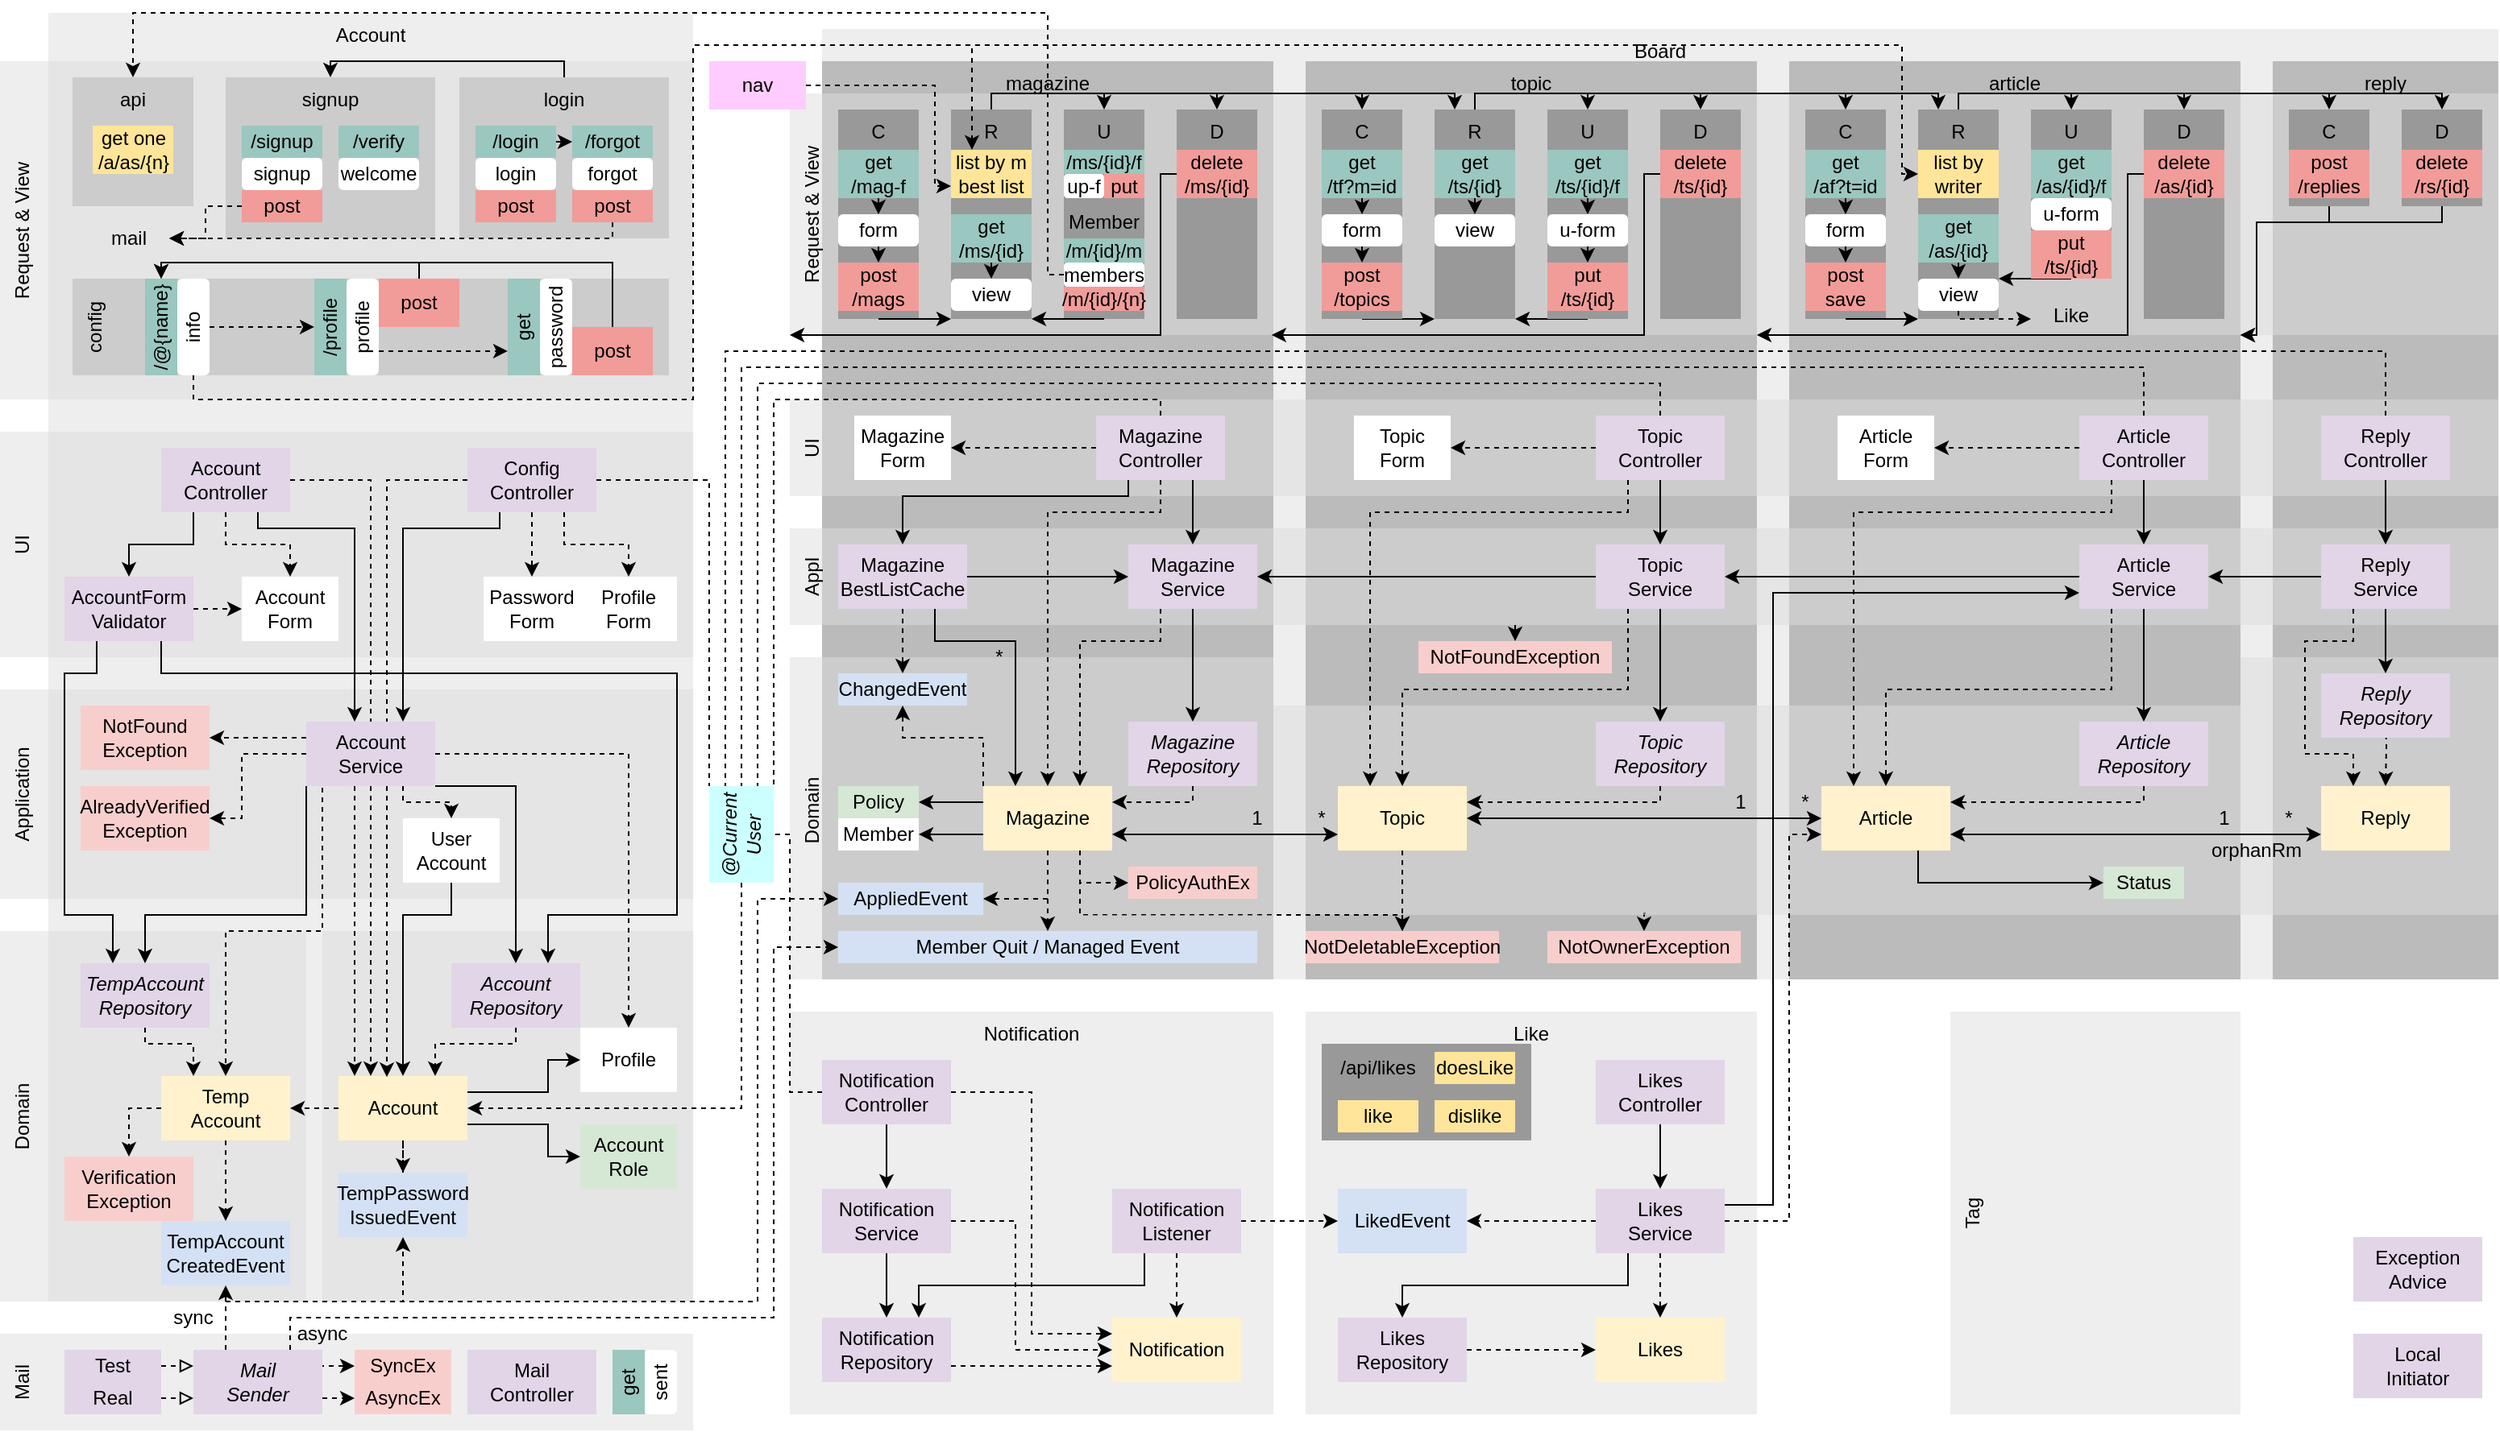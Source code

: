 <mxfile version="13.9.9" type="device"><diagram id="ZZNJzAvCKGJNHufnDKFV" name="Page-1"><mxGraphModel dx="1422" dy="825" grid="1" gridSize="10" guides="1" tooltips="1" connect="1" arrows="1" fold="1" page="1" pageScale="1" pageWidth="1600" pageHeight="900" math="0" shadow="0"><root><mxCell id="0"/><mxCell id="1" parent="0"/><mxCell id="KNTWPP6JoDcFoQMHrnvp-1" value="Account" style="rounded=0;whiteSpace=wrap;html=1;verticalAlign=top;fillColor=#EEEEEE;strokeColor=none;" parent="1" vertex="1"><mxGeometry x="40" y="10" width="400" height="800" as="geometry"/></mxCell><mxCell id="_ESWkmxKK8QQW7jq1OfC-22" value="" style="rounded=0;whiteSpace=wrap;html=1;verticalAlign=top;fillColor=#DDDDDD;strokeColor=none;align=center;horizontal=0;opacity=50;" parent="1" vertex="1"><mxGeometry x="210" y="580" width="230" height="230" as="geometry"/></mxCell><mxCell id="hL_LEEWpsfUADyZ34GiE-13" value="Mail" style="rounded=0;whiteSpace=wrap;html=1;verticalAlign=top;fillColor=#EEEEEE;strokeColor=none;horizontal=0;" parent="1" vertex="1"><mxGeometry x="10" y="830" width="430" height="60" as="geometry"/></mxCell><mxCell id="bLUCcpAfqZSqvqKswfC0-128" value="Board" style="rounded=0;whiteSpace=wrap;html=1;verticalAlign=top;fillColor=#EEEEEE;strokeColor=none;" parent="1" vertex="1"><mxGeometry x="520" y="20" width="1040" height="590" as="geometry"/></mxCell><mxCell id="yfxoqdtjLR3zRWRFTTrR-1" value="reply" style="rounded=0;whiteSpace=wrap;html=1;verticalAlign=top;strokeColor=none;fillColor=#BBBBBB;" parent="1" vertex="1"><mxGeometry x="1420" y="40" width="140" height="570" as="geometry"/></mxCell><mxCell id="yfxoqdtjLR3zRWRFTTrR-16" value="" style="rounded=0;whiteSpace=wrap;html=1;verticalAlign=top;fillColor=#DDDDDD;strokeColor=none;align=center;horizontal=0;opacity=50;" parent="1" vertex="1"><mxGeometry x="1400" y="410" width="160" height="160" as="geometry"/></mxCell><mxCell id="yfxoqdtjLR3zRWRFTTrR-15" value="" style="rounded=0;whiteSpace=wrap;html=1;verticalAlign=top;fillColor=#DDDDDD;strokeColor=none;align=center;horizontal=0;opacity=50;" parent="1" vertex="1"><mxGeometry x="1400" y="330" width="160" height="60" as="geometry"/></mxCell><mxCell id="bLUCcpAfqZSqvqKswfC0-211" value="article" style="rounded=0;whiteSpace=wrap;html=1;verticalAlign=top;strokeColor=none;fillColor=#BBBBBB;" parent="1" vertex="1"><mxGeometry x="1120" y="40" width="280" height="570" as="geometry"/></mxCell><mxCell id="bLUCcpAfqZSqvqKswfC0-191" value="topic" style="rounded=0;whiteSpace=wrap;html=1;verticalAlign=top;strokeColor=none;fillColor=#BBBBBB;" parent="1" vertex="1"><mxGeometry x="820" y="40" width="280" height="570" as="geometry"/></mxCell><mxCell id="bLUCcpAfqZSqvqKswfC0-130" value="magazine" style="rounded=0;whiteSpace=wrap;html=1;verticalAlign=top;strokeColor=none;fillColor=#BBBBBB;" parent="1" vertex="1"><mxGeometry x="520" y="40" width="280" height="570" as="geometry"/></mxCell><mxCell id="bLUCcpAfqZSqvqKswfC0-258" value="Request &amp;amp; View" style="rounded=0;whiteSpace=wrap;html=1;verticalAlign=top;fillColor=#DDDDDD;strokeColor=none;horizontal=0;opacity=50;" parent="1" vertex="1"><mxGeometry x="500" y="60" width="1060" height="150" as="geometry"/></mxCell><mxCell id="AQzOiqpXm4KGau0K89aH-27" style="edgeStyle=orthogonalEdgeStyle;rounded=0;orthogonalLoop=1;jettySize=auto;html=1;exitX=0.59;exitY=0.992;exitDx=0;exitDy=0;entryX=0.5;entryY=0;entryDx=0;entryDy=0;dashed=1;startArrow=none;startFill=0;exitPerimeter=0;" parent="1" source="bLUCcpAfqZSqvqKswfC0-247" target="AQzOiqpXm4KGau0K89aH-26" edge="1"><mxGeometry relative="1" as="geometry"/></mxCell><mxCell id="bLUCcpAfqZSqvqKswfC0-247" value="Domain" style="rounded=0;whiteSpace=wrap;html=1;verticalAlign=top;fillColor=#DDDDDD;strokeColor=none;align=center;horizontal=0;opacity=50;" parent="1" vertex="1"><mxGeometry x="500" y="440" width="900" height="130" as="geometry"/></mxCell><mxCell id="AQzOiqpXm4KGau0K89aH-22" style="edgeStyle=orthogonalEdgeStyle;rounded=0;orthogonalLoop=1;jettySize=auto;html=1;entryX=0.5;entryY=0;entryDx=0;entryDy=0;dashed=1;startArrow=none;startFill=0;" parent="1" target="20TjsQdbmjlfF02OQ_E_-95" edge="1"><mxGeometry relative="1" as="geometry"><mxPoint x="950" y="390" as="sourcePoint"/></mxGeometry></mxCell><mxCell id="bLUCcpAfqZSqvqKswfC0-246" value="Appl" style="rounded=0;whiteSpace=wrap;html=1;verticalAlign=top;fillColor=#DDDDDD;strokeColor=none;align=center;horizontal=0;opacity=50;" parent="1" vertex="1"><mxGeometry x="500" y="330" width="900" height="60" as="geometry"/></mxCell><mxCell id="bLUCcpAfqZSqvqKswfC0-245" value="UI" style="rounded=0;whiteSpace=wrap;html=1;verticalAlign=top;fillColor=#DDDDDD;strokeColor=none;align=center;horizontal=0;opacity=50;" parent="1" vertex="1"><mxGeometry x="500" y="250" width="1060" height="60" as="geometry"/></mxCell><mxCell id="bLUCcpAfqZSqvqKswfC0-53" value="Request &amp;amp; View" style="rounded=0;whiteSpace=wrap;html=1;verticalAlign=top;fillColor=#DDDDDD;strokeColor=none;horizontal=0;opacity=50;" parent="1" vertex="1"><mxGeometry x="10" y="40" width="430" height="210" as="geometry"/></mxCell><mxCell id="bLUCcpAfqZSqvqKswfC0-156" value="C" style="rounded=0;whiteSpace=wrap;html=1;verticalAlign=top;strokeColor=none;fillColor=#999999;" parent="1" vertex="1"><mxGeometry x="530" y="70" width="50" height="130" as="geometry"/></mxCell><mxCell id="KNTWPP6JoDcFoQMHrnvp-2" value="UI" style="rounded=0;whiteSpace=wrap;html=1;verticalAlign=top;fillColor=#DDDDDD;strokeColor=none;align=center;horizontal=0;opacity=50;" parent="1" vertex="1"><mxGeometry x="10" y="270" width="430" height="140" as="geometry"/></mxCell><mxCell id="KNTWPP6JoDcFoQMHrnvp-3" value="Application" style="rounded=0;whiteSpace=wrap;html=1;verticalAlign=top;fillColor=#DDDDDD;strokeColor=none;align=center;horizontal=0;opacity=50;" parent="1" vertex="1"><mxGeometry x="10" y="430" width="430" height="130" as="geometry"/></mxCell><mxCell id="KNTWPP6JoDcFoQMHrnvp-4" value="Domain" style="rounded=0;whiteSpace=wrap;html=1;verticalAlign=top;fillColor=#DDDDDD;strokeColor=none;align=center;horizontal=0;opacity=50;" parent="1" vertex="1"><mxGeometry x="10" y="580" width="190" height="230" as="geometry"/></mxCell><mxCell id="KNTWPP6JoDcFoQMHrnvp-5" value="Account&lt;br&gt;Form" style="rounded=0;whiteSpace=wrap;html=1;strokeColor=none;" parent="1" vertex="1"><mxGeometry x="160" y="360" width="60" height="40" as="geometry"/></mxCell><mxCell id="KNTWPP6JoDcFoQMHrnvp-9" style="edgeStyle=orthogonalEdgeStyle;rounded=0;orthogonalLoop=1;jettySize=auto;html=1;exitX=1;exitY=0.5;exitDx=0;exitDy=0;entryX=0;entryY=0.5;entryDx=0;entryDy=0;dashed=1;" parent="1" source="KNTWPP6JoDcFoQMHrnvp-6" target="KNTWPP6JoDcFoQMHrnvp-5" edge="1"><mxGeometry relative="1" as="geometry"/></mxCell><mxCell id="bLUCcpAfqZSqvqKswfC0-262" style="edgeStyle=orthogonalEdgeStyle;rounded=0;orthogonalLoop=1;jettySize=auto;html=1;exitX=0.75;exitY=1;exitDx=0;exitDy=0;entryX=0.75;entryY=0;entryDx=0;entryDy=0;" parent="1" source="KNTWPP6JoDcFoQMHrnvp-6" target="KNTWPP6JoDcFoQMHrnvp-11" edge="1"><mxGeometry relative="1" as="geometry"><Array as="points"><mxPoint x="110" y="420"/><mxPoint x="430" y="420"/><mxPoint x="430" y="570"/><mxPoint x="350" y="570"/></Array></mxGeometry></mxCell><mxCell id="z7dngAo64Z4OyEQXvQ3P-35" style="edgeStyle=orthogonalEdgeStyle;rounded=0;orthogonalLoop=1;jettySize=auto;html=1;exitX=0.25;exitY=1;exitDx=0;exitDy=0;entryX=0.25;entryY=0;entryDx=0;entryDy=0;" parent="1" source="KNTWPP6JoDcFoQMHrnvp-6" target="KNTWPP6JoDcFoQMHrnvp-14" edge="1"><mxGeometry relative="1" as="geometry"><Array as="points"><mxPoint x="70" y="420"/><mxPoint x="50" y="420"/><mxPoint x="50" y="570"/><mxPoint x="80" y="570"/></Array></mxGeometry></mxCell><mxCell id="KNTWPP6JoDcFoQMHrnvp-6" value="AccountForm&lt;br&gt;Validator" style="rounded=0;whiteSpace=wrap;html=1;strokeColor=none;fillColor=#E1D5E7;" parent="1" vertex="1"><mxGeometry x="50" y="360" width="80" height="40" as="geometry"/></mxCell><mxCell id="z7dngAo64Z4OyEQXvQ3P-38" style="edgeStyle=orthogonalEdgeStyle;rounded=0;orthogonalLoop=1;jettySize=auto;html=1;exitX=0;exitY=0.5;exitDx=0;exitDy=0;entryX=1;entryY=0.5;entryDx=0;entryDy=0;dashed=1;" parent="1" source="KNTWPP6JoDcFoQMHrnvp-10" target="KNTWPP6JoDcFoQMHrnvp-13" edge="1"><mxGeometry relative="1" as="geometry"/></mxCell><mxCell id="_ESWkmxKK8QQW7jq1OfC-4" style="edgeStyle=orthogonalEdgeStyle;rounded=0;orthogonalLoop=1;jettySize=auto;html=1;exitX=0.5;exitY=1;exitDx=0;exitDy=0;dashed=1;" parent="1" source="KNTWPP6JoDcFoQMHrnvp-10" target="_ESWkmxKK8QQW7jq1OfC-1" edge="1"><mxGeometry relative="1" as="geometry"><Array as="points"/></mxGeometry></mxCell><mxCell id="_ESWkmxKK8QQW7jq1OfC-10" style="edgeStyle=orthogonalEdgeStyle;rounded=0;orthogonalLoop=1;jettySize=auto;html=1;exitX=1;exitY=0.75;exitDx=0;exitDy=0;entryX=0;entryY=0.5;entryDx=0;entryDy=0;" parent="1" source="KNTWPP6JoDcFoQMHrnvp-10" target="KNTWPP6JoDcFoQMHrnvp-17" edge="1"><mxGeometry relative="1" as="geometry"><Array as="points"><mxPoint x="350" y="700"/><mxPoint x="350" y="720"/></Array></mxGeometry></mxCell><mxCell id="_ESWkmxKK8QQW7jq1OfC-11" style="edgeStyle=orthogonalEdgeStyle;rounded=0;orthogonalLoop=1;jettySize=auto;html=1;exitX=1;exitY=0.25;exitDx=0;exitDy=0;entryX=0;entryY=0.5;entryDx=0;entryDy=0;" parent="1" source="KNTWPP6JoDcFoQMHrnvp-10" target="z7dngAo64Z4OyEQXvQ3P-34" edge="1"><mxGeometry relative="1" as="geometry"><Array as="points"><mxPoint x="350" y="680"/><mxPoint x="350" y="660"/></Array></mxGeometry></mxCell><mxCell id="KNTWPP6JoDcFoQMHrnvp-10" value="Account" style="rounded=0;whiteSpace=wrap;html=1;strokeColor=none;fillColor=#FFF2CC;" parent="1" vertex="1"><mxGeometry x="220" y="670" width="80" height="40" as="geometry"/></mxCell><mxCell id="bLUCcpAfqZSqvqKswfC0-263" style="edgeStyle=orthogonalEdgeStyle;rounded=0;orthogonalLoop=1;jettySize=auto;html=1;exitX=0.5;exitY=1;exitDx=0;exitDy=0;entryX=0.75;entryY=0;entryDx=0;entryDy=0;dashed=1;" parent="1" source="KNTWPP6JoDcFoQMHrnvp-11" target="KNTWPP6JoDcFoQMHrnvp-10" edge="1"><mxGeometry relative="1" as="geometry"><Array as="points"><mxPoint x="330" y="650"/><mxPoint x="280" y="650"/></Array></mxGeometry></mxCell><mxCell id="KNTWPP6JoDcFoQMHrnvp-11" value="&lt;span&gt;Account&lt;br&gt;Repository&lt;/span&gt;" style="rounded=0;whiteSpace=wrap;html=1;strokeColor=none;fillColor=#E1D5E7;fontStyle=2" parent="1" vertex="1"><mxGeometry x="290" y="600" width="80" height="40" as="geometry"/></mxCell><mxCell id="lTZVNb6ghfOMdKyIL2iO-2" style="edgeStyle=orthogonalEdgeStyle;rounded=0;orthogonalLoop=1;jettySize=auto;html=1;exitX=0;exitY=0.5;exitDx=0;exitDy=0;entryX=0.5;entryY=0;entryDx=0;entryDy=0;dashed=1;" parent="1" source="KNTWPP6JoDcFoQMHrnvp-13" target="lTZVNb6ghfOMdKyIL2iO-1" edge="1"><mxGeometry relative="1" as="geometry"><Array as="points"><mxPoint x="90" y="690"/></Array></mxGeometry></mxCell><mxCell id="_ESWkmxKK8QQW7jq1OfC-3" style="edgeStyle=orthogonalEdgeStyle;rounded=0;orthogonalLoop=1;jettySize=auto;html=1;exitX=0.5;exitY=1;exitDx=0;exitDy=0;entryX=0.5;entryY=0;entryDx=0;entryDy=0;dashed=1;" parent="1" source="KNTWPP6JoDcFoQMHrnvp-13" target="_ESWkmxKK8QQW7jq1OfC-2" edge="1"><mxGeometry relative="1" as="geometry"><Array as="points"><mxPoint x="150" y="750"/><mxPoint x="150" y="750"/></Array></mxGeometry></mxCell><mxCell id="KNTWPP6JoDcFoQMHrnvp-13" value="Temp&lt;br&gt;Account" style="rounded=0;whiteSpace=wrap;html=1;strokeColor=none;fillColor=#FFF2CC;" parent="1" vertex="1"><mxGeometry x="110" y="670" width="80" height="40" as="geometry"/></mxCell><mxCell id="bLUCcpAfqZSqvqKswfC0-265" style="edgeStyle=orthogonalEdgeStyle;rounded=0;orthogonalLoop=1;jettySize=auto;html=1;exitX=0.5;exitY=1;exitDx=0;exitDy=0;entryX=0.25;entryY=0;entryDx=0;entryDy=0;dashed=1;" parent="1" source="KNTWPP6JoDcFoQMHrnvp-14" target="KNTWPP6JoDcFoQMHrnvp-13" edge="1"><mxGeometry relative="1" as="geometry"><Array as="points"><mxPoint x="100" y="650"/><mxPoint x="130" y="650"/></Array></mxGeometry></mxCell><mxCell id="KNTWPP6JoDcFoQMHrnvp-14" value="&lt;span&gt;TempAccount&lt;br&gt;Repository&lt;/span&gt;" style="rounded=0;whiteSpace=wrap;html=1;strokeColor=none;fillColor=#E1D5E7;fontStyle=2" parent="1" vertex="1"><mxGeometry x="60" y="600" width="80" height="40" as="geometry"/></mxCell><mxCell id="KNTWPP6JoDcFoQMHrnvp-17" value="Account&lt;br&gt;Role" style="rounded=0;whiteSpace=wrap;html=1;strokeColor=none;fillColor=#D5E8D4;" parent="1" vertex="1"><mxGeometry x="370" y="700" width="60" height="40" as="geometry"/></mxCell><mxCell id="bLUCcpAfqZSqvqKswfC0-272" style="edgeStyle=orthogonalEdgeStyle;rounded=0;orthogonalLoop=1;jettySize=auto;html=1;exitX=0.75;exitY=1;exitDx=0;exitDy=0;" parent="1" source="bLUCcpAfqZSqvqKswfC0-1" target="bLUCcpAfqZSqvqKswfC0-3" edge="1"><mxGeometry relative="1" as="geometry"><Array as="points"><mxPoint x="170" y="330"/><mxPoint x="230" y="330"/></Array></mxGeometry></mxCell><mxCell id="bLUCcpAfqZSqvqKswfC0-281" style="edgeStyle=orthogonalEdgeStyle;rounded=0;orthogonalLoop=1;jettySize=auto;html=1;exitX=0.25;exitY=1;exitDx=0;exitDy=0;entryX=0.5;entryY=0;entryDx=0;entryDy=0;" parent="1" source="bLUCcpAfqZSqvqKswfC0-1" target="KNTWPP6JoDcFoQMHrnvp-6" edge="1"><mxGeometry relative="1" as="geometry"><Array as="points"><mxPoint x="130" y="340"/><mxPoint x="90" y="340"/></Array></mxGeometry></mxCell><mxCell id="z7dngAo64Z4OyEQXvQ3P-33" style="edgeStyle=orthogonalEdgeStyle;rounded=0;orthogonalLoop=1;jettySize=auto;html=1;exitX=0.5;exitY=1;exitDx=0;exitDy=0;dashed=1;entryX=0.5;entryY=0;entryDx=0;entryDy=0;" parent="1" source="bLUCcpAfqZSqvqKswfC0-1" target="KNTWPP6JoDcFoQMHrnvp-5" edge="1"><mxGeometry relative="1" as="geometry"><Array as="points"><mxPoint x="150" y="340"/><mxPoint x="190" y="340"/></Array></mxGeometry></mxCell><mxCell id="0bbcUqKT-34gnQiuvE96-1" style="edgeStyle=orthogonalEdgeStyle;rounded=0;orthogonalLoop=1;jettySize=auto;html=1;exitX=1;exitY=0.5;exitDx=0;exitDy=0;entryX=0.25;entryY=0;entryDx=0;entryDy=0;dashed=1;" parent="1" source="bLUCcpAfqZSqvqKswfC0-1" target="KNTWPP6JoDcFoQMHrnvp-10" edge="1"><mxGeometry relative="1" as="geometry"/></mxCell><mxCell id="bLUCcpAfqZSqvqKswfC0-1" value="Account&lt;br&gt;Controller" style="rounded=0;whiteSpace=wrap;html=1;strokeColor=none;fillColor=#E1D5E7;" parent="1" vertex="1"><mxGeometry x="110" y="280" width="80" height="40" as="geometry"/></mxCell><mxCell id="bLUCcpAfqZSqvqKswfC0-266" style="edgeStyle=orthogonalEdgeStyle;rounded=0;orthogonalLoop=1;jettySize=auto;html=1;exitX=0;exitY=1;exitDx=0;exitDy=0;entryX=0.5;entryY=0;entryDx=0;entryDy=0;" parent="1" source="bLUCcpAfqZSqvqKswfC0-3" target="KNTWPP6JoDcFoQMHrnvp-14" edge="1"><mxGeometry relative="1" as="geometry"><Array as="points"><mxPoint x="200" y="570"/><mxPoint x="100" y="570"/></Array></mxGeometry></mxCell><mxCell id="bLUCcpAfqZSqvqKswfC0-280" style="edgeStyle=orthogonalEdgeStyle;rounded=0;orthogonalLoop=1;jettySize=auto;html=1;exitX=1;exitY=1;exitDx=0;exitDy=0;entryX=0.5;entryY=0;entryDx=0;entryDy=0;" parent="1" source="bLUCcpAfqZSqvqKswfC0-3" target="KNTWPP6JoDcFoQMHrnvp-11" edge="1"><mxGeometry relative="1" as="geometry"><Array as="points"><mxPoint x="330" y="490"/></Array></mxGeometry></mxCell><mxCell id="20TjsQdbmjlfF02OQ_E_-90" style="edgeStyle=orthogonalEdgeStyle;rounded=0;orthogonalLoop=1;jettySize=auto;html=1;exitX=0;exitY=0.25;exitDx=0;exitDy=0;entryX=1;entryY=0.5;entryDx=0;entryDy=0;dashed=1;endArrow=classic;endFill=1;endSize=6;" parent="1" source="bLUCcpAfqZSqvqKswfC0-3" target="20TjsQdbmjlfF02OQ_E_-87" edge="1"><mxGeometry relative="1" as="geometry"><Array as="points"/></mxGeometry></mxCell><mxCell id="20TjsQdbmjlfF02OQ_E_-91" style="edgeStyle=orthogonalEdgeStyle;rounded=0;orthogonalLoop=1;jettySize=auto;html=1;exitX=0;exitY=0.5;exitDx=0;exitDy=0;entryX=1;entryY=0.5;entryDx=0;entryDy=0;dashed=1;endArrow=classic;endFill=1;endSize=6;" parent="1" source="bLUCcpAfqZSqvqKswfC0-3" target="20TjsQdbmjlfF02OQ_E_-89" edge="1"><mxGeometry relative="1" as="geometry"><Array as="points"><mxPoint x="160" y="470"/><mxPoint x="160" y="510"/></Array></mxGeometry></mxCell><mxCell id="z7dngAo64Z4OyEQXvQ3P-29" style="edgeStyle=orthogonalEdgeStyle;rounded=0;orthogonalLoop=1;jettySize=auto;html=1;exitX=1;exitY=0.5;exitDx=0;exitDy=0;dashed=1;entryX=0.5;entryY=0;entryDx=0;entryDy=0;" parent="1" source="bLUCcpAfqZSqvqKswfC0-3" target="z7dngAo64Z4OyEQXvQ3P-34" edge="1"><mxGeometry relative="1" as="geometry"><mxPoint x="395" y="530" as="targetPoint"/><Array as="points"><mxPoint x="400" y="470"/></Array></mxGeometry></mxCell><mxCell id="z7dngAo64Z4OyEQXvQ3P-37" style="edgeStyle=orthogonalEdgeStyle;rounded=0;orthogonalLoop=1;jettySize=auto;html=1;entryX=0.5;entryY=0;entryDx=0;entryDy=0;dashed=1;" parent="1" target="KNTWPP6JoDcFoQMHrnvp-13" edge="1"><mxGeometry relative="1" as="geometry"><Array as="points"><mxPoint x="210" y="580"/><mxPoint x="150" y="580"/></Array><mxPoint x="210" y="491" as="sourcePoint"/></mxGeometry></mxCell><mxCell id="_ESWkmxKK8QQW7jq1OfC-7" style="edgeStyle=orthogonalEdgeStyle;rounded=0;orthogonalLoop=1;jettySize=auto;html=1;exitX=0.75;exitY=1;exitDx=0;exitDy=0;dashed=1;entryX=0.5;entryY=0;entryDx=0;entryDy=0;" parent="1" source="bLUCcpAfqZSqvqKswfC0-3" target="bLUCcpAfqZSqvqKswfC0-4" edge="1"><mxGeometry relative="1" as="geometry"><Array as="points"><mxPoint x="260" y="500"/><mxPoint x="290" y="500"/><mxPoint x="290" y="510"/></Array></mxGeometry></mxCell><mxCell id="_ESWkmxKK8QQW7jq1OfC-8" style="edgeStyle=orthogonalEdgeStyle;rounded=0;orthogonalLoop=1;jettySize=auto;html=1;exitX=0.5;exitY=1;exitDx=0;exitDy=0;entryX=0.5;entryY=0;entryDx=0;entryDy=0;" parent="1" source="bLUCcpAfqZSqvqKswfC0-4" target="KNTWPP6JoDcFoQMHrnvp-10" edge="1"><mxGeometry relative="1" as="geometry"><Array as="points"><mxPoint x="290" y="570"/><mxPoint x="260" y="570"/></Array></mxGeometry></mxCell><mxCell id="bLUCcpAfqZSqvqKswfC0-4" value="User&lt;br&gt;Account" style="rounded=0;whiteSpace=wrap;html=1;strokeColor=none;" parent="1" vertex="1"><mxGeometry x="260" y="510" width="60" height="40" as="geometry"/></mxCell><mxCell id="bLUCcpAfqZSqvqKswfC0-19" value="signup" style="rounded=0;whiteSpace=wrap;html=1;verticalAlign=top;fillColor=#CCCCCC;strokeColor=none;" parent="1" vertex="1"><mxGeometry x="150" y="50" width="130" height="100" as="geometry"/></mxCell><mxCell id="bLUCcpAfqZSqvqKswfC0-21" value="/signup" style="rounded=0;whiteSpace=wrap;html=1;fontStyle=0;strokeColor=none;fillColor=#9AC7BF;" parent="1" vertex="1"><mxGeometry x="160" y="80" width="50" height="20" as="geometry"/></mxCell><mxCell id="0bbcUqKT-34gnQiuvE96-5" style="edgeStyle=orthogonalEdgeStyle;rounded=0;orthogonalLoop=1;jettySize=auto;html=1;exitX=0;exitY=0.5;exitDx=0;exitDy=0;entryX=1;entryY=0.5;entryDx=0;entryDy=0;dashed=1;" parent="1" source="bLUCcpAfqZSqvqKswfC0-23" target="0bbcUqKT-34gnQiuvE96-4" edge="1"><mxGeometry relative="1" as="geometry"/></mxCell><mxCell id="bLUCcpAfqZSqvqKswfC0-23" value="post" style="rounded=0;whiteSpace=wrap;html=1;strokeColor=none;fillColor=#F19C99;" parent="1" vertex="1"><mxGeometry x="160" y="120" width="50" height="20" as="geometry"/></mxCell><mxCell id="bLUCcpAfqZSqvqKswfC0-25" value="get" style="rounded=0;whiteSpace=wrap;html=1;strokeColor=none;fillColor=#9AC7BF;horizontal=0;" parent="1" vertex="1"><mxGeometry x="390" y="840" width="20" height="40" as="geometry"/></mxCell><mxCell id="bLUCcpAfqZSqvqKswfC0-27" value="/verify" style="rounded=0;whiteSpace=wrap;html=1;strokeColor=none;fillColor=#9AC7BF;" parent="1" vertex="1"><mxGeometry x="220" y="80" width="50" height="20" as="geometry"/></mxCell><mxCell id="bLUCcpAfqZSqvqKswfC0-29" value="signup" style="rounded=1;whiteSpace=wrap;html=1;strokeColor=none;" parent="1" vertex="1"><mxGeometry x="160" y="100" width="50" height="20" as="geometry"/></mxCell><mxCell id="bLUCcpAfqZSqvqKswfC0-31" value="sent" style="rounded=1;whiteSpace=wrap;html=1;strokeColor=none;horizontal=0;" parent="1" vertex="1"><mxGeometry x="410" y="840" width="20" height="40" as="geometry"/></mxCell><mxCell id="bLUCcpAfqZSqvqKswfC0-32" value="welcome" style="rounded=1;whiteSpace=wrap;html=1;strokeColor=none;fontStyle=0" parent="1" vertex="1"><mxGeometry x="220" y="100" width="50" height="20" as="geometry"/></mxCell><mxCell id="yfxoqdtjLR3zRWRFTTrR-78" style="edgeStyle=orthogonalEdgeStyle;rounded=0;orthogonalLoop=1;jettySize=auto;html=1;exitX=0.5;exitY=0;exitDx=0;exitDy=0;entryX=0.5;entryY=0;entryDx=0;entryDy=0;endArrow=classic;endFill=1;" parent="1" source="bLUCcpAfqZSqvqKswfC0-35" target="bLUCcpAfqZSqvqKswfC0-19" edge="1"><mxGeometry relative="1" as="geometry"><Array as="points"><mxPoint x="360" y="40"/><mxPoint x="215" y="40"/></Array></mxGeometry></mxCell><mxCell id="bLUCcpAfqZSqvqKswfC0-35" value="login" style="rounded=0;whiteSpace=wrap;html=1;verticalAlign=top;fillColor=#CCCCCC;strokeColor=none;" parent="1" vertex="1"><mxGeometry x="295" y="50" width="130" height="100" as="geometry"/></mxCell><mxCell id="bLUCcpAfqZSqvqKswfC0-37" style="edgeStyle=orthogonalEdgeStyle;rounded=0;orthogonalLoop=1;jettySize=auto;html=1;exitX=1;exitY=0.5;exitDx=0;exitDy=0;entryX=0;entryY=0.5;entryDx=0;entryDy=0;dashed=1;" parent="1" source="bLUCcpAfqZSqvqKswfC0-38" target="bLUCcpAfqZSqvqKswfC0-42" edge="1"><mxGeometry relative="1" as="geometry"/></mxCell><mxCell id="bLUCcpAfqZSqvqKswfC0-38" value="/login" style="rounded=0;whiteSpace=wrap;html=1;fontStyle=0;strokeColor=none;fillColor=#9AC7BF;" parent="1" vertex="1"><mxGeometry x="305" y="80" width="50" height="20" as="geometry"/></mxCell><mxCell id="bLUCcpAfqZSqvqKswfC0-40" value="login" style="rounded=1;whiteSpace=wrap;html=1;strokeColor=none;" parent="1" vertex="1"><mxGeometry x="305" y="100" width="50" height="20" as="geometry"/></mxCell><mxCell id="bLUCcpAfqZSqvqKswfC0-42" value="/forgot" style="rounded=0;whiteSpace=wrap;html=1;strokeColor=none;fillColor=#9AC7BF;" parent="1" vertex="1"><mxGeometry x="365" y="80" width="50" height="20" as="geometry"/></mxCell><mxCell id="bLUCcpAfqZSqvqKswfC0-43" value="post" style="rounded=0;whiteSpace=wrap;html=1;strokeColor=none;fontStyle=0;fillColor=#F19C99;" parent="1" vertex="1"><mxGeometry x="305" y="120" width="50" height="20" as="geometry"/></mxCell><mxCell id="bLUCcpAfqZSqvqKswfC0-45" value="forgot" style="rounded=1;whiteSpace=wrap;html=1;strokeColor=none;" parent="1" vertex="1"><mxGeometry x="365" y="100" width="50" height="20" as="geometry"/></mxCell><mxCell id="0bbcUqKT-34gnQiuvE96-6" style="edgeStyle=orthogonalEdgeStyle;rounded=0;orthogonalLoop=1;jettySize=auto;html=1;exitX=0.5;exitY=1;exitDx=0;exitDy=0;entryX=1;entryY=0.5;entryDx=0;entryDy=0;dashed=1;" parent="1" source="bLUCcpAfqZSqvqKswfC0-47" target="0bbcUqKT-34gnQiuvE96-4" edge="1"><mxGeometry relative="1" as="geometry"><Array as="points"><mxPoint x="390" y="150"/><mxPoint x="117" y="150"/></Array></mxGeometry></mxCell><mxCell id="bLUCcpAfqZSqvqKswfC0-47" value="post" style="rounded=0;whiteSpace=wrap;html=1;strokeColor=none;fillColor=#F19C99;" parent="1" vertex="1"><mxGeometry x="365" y="120" width="50" height="20" as="geometry"/></mxCell><mxCell id="bLUCcpAfqZSqvqKswfC0-249" style="edgeStyle=orthogonalEdgeStyle;rounded=0;orthogonalLoop=1;jettySize=auto;html=1;exitX=0.75;exitY=1;exitDx=0;exitDy=0;entryX=0.5;entryY=0;entryDx=0;entryDy=0;" parent="1" source="bLUCcpAfqZSqvqKswfC0-129" target="bLUCcpAfqZSqvqKswfC0-235" edge="1"><mxGeometry relative="1" as="geometry"/></mxCell><mxCell id="z7dngAo64Z4OyEQXvQ3P-4" style="edgeStyle=orthogonalEdgeStyle;rounded=0;orthogonalLoop=1;jettySize=auto;html=1;exitX=0.5;exitY=0;exitDx=0;exitDy=0;entryX=1;entryY=0;entryDx=0;entryDy=0;dashed=1;endArrow=none;endFill=0;" parent="1" source="bLUCcpAfqZSqvqKswfC0-129" target="yfxoqdtjLR3zRWRFTTrR-29" edge="1"><mxGeometry relative="1" as="geometry"><Array as="points"><mxPoint x="730" y="250"/><mxPoint x="490" y="250"/></Array></mxGeometry></mxCell><mxCell id="yfxoqdtjLR3zRWRFTTrR-37" style="edgeStyle=orthogonalEdgeStyle;rounded=0;orthogonalLoop=1;jettySize=auto;html=1;exitX=0;exitY=0.5;exitDx=0;exitDy=0;entryX=1;entryY=0.5;entryDx=0;entryDy=0;dashed=1;" parent="1" source="bLUCcpAfqZSqvqKswfC0-129" target="bLUCcpAfqZSqvqKswfC0-234" edge="1"><mxGeometry relative="1" as="geometry"><Array as="points"><mxPoint x="680" y="280"/><mxPoint x="680" y="280"/></Array></mxGeometry></mxCell><mxCell id="hL_LEEWpsfUADyZ34GiE-4" style="edgeStyle=orthogonalEdgeStyle;rounded=0;orthogonalLoop=1;jettySize=auto;html=1;exitX=0.25;exitY=1;exitDx=0;exitDy=0;entryX=0.5;entryY=0;entryDx=0;entryDy=0;" parent="1" source="bLUCcpAfqZSqvqKswfC0-129" target="hL_LEEWpsfUADyZ34GiE-3" edge="1"><mxGeometry relative="1" as="geometry"><Array as="points"><mxPoint x="710" y="310"/><mxPoint x="570" y="310"/></Array></mxGeometry></mxCell><mxCell id="bLUCcpAfqZSqvqKswfC0-129" value="Magazine&lt;br&gt;Controller" style="rounded=0;whiteSpace=wrap;html=1;strokeColor=none;fillColor=#E1D5E7;" parent="1" vertex="1"><mxGeometry x="690" y="260" width="80" height="40" as="geometry"/></mxCell><mxCell id="bLUCcpAfqZSqvqKswfC0-151" style="edgeStyle=orthogonalEdgeStyle;rounded=0;orthogonalLoop=1;jettySize=auto;html=1;exitX=0.5;exitY=1;exitDx=0;exitDy=0;entryX=0.5;entryY=0;entryDx=0;entryDy=0;" parent="1" source="bLUCcpAfqZSqvqKswfC0-148" target="bLUCcpAfqZSqvqKswfC0-149" edge="1"><mxGeometry relative="1" as="geometry"/></mxCell><mxCell id="bLUCcpAfqZSqvqKswfC0-148" value="get&lt;br&gt;/mag-f" style="rounded=0;whiteSpace=wrap;html=1;fontStyle=0;strokeColor=none;fillColor=#9AC7BF;" parent="1" vertex="1"><mxGeometry x="530" y="95" width="50" height="30" as="geometry"/></mxCell><mxCell id="bLUCcpAfqZSqvqKswfC0-152" style="edgeStyle=orthogonalEdgeStyle;rounded=0;orthogonalLoop=1;jettySize=auto;html=1;exitX=0.5;exitY=1;exitDx=0;exitDy=0;entryX=0.5;entryY=0;entryDx=0;entryDy=0;" parent="1" source="bLUCcpAfqZSqvqKswfC0-149" target="bLUCcpAfqZSqvqKswfC0-150" edge="1"><mxGeometry relative="1" as="geometry"/></mxCell><mxCell id="bLUCcpAfqZSqvqKswfC0-149" value="form" style="rounded=1;whiteSpace=wrap;html=1;strokeColor=none;" parent="1" vertex="1"><mxGeometry x="530" y="135" width="50" height="20" as="geometry"/></mxCell><mxCell id="bLUCcpAfqZSqvqKswfC0-150" value="post&lt;br&gt;/mags" style="rounded=0;whiteSpace=wrap;html=1;fontStyle=0;strokeColor=none;fillColor=#F19C99;" parent="1" vertex="1"><mxGeometry x="530" y="165" width="50" height="30" as="geometry"/></mxCell><mxCell id="yfxoqdtjLR3zRWRFTTrR-47" style="edgeStyle=orthogonalEdgeStyle;rounded=0;orthogonalLoop=1;jettySize=auto;html=1;exitX=0.5;exitY=0;exitDx=0;exitDy=0;entryX=0.25;entryY=0;entryDx=0;entryDy=0;endArrow=classic;endFill=1;" parent="1" source="bLUCcpAfqZSqvqKswfC0-157" target="FFsXzW7YrHTrZ8Q8MM1k-60" edge="1"><mxGeometry relative="1" as="geometry"><Array as="points"><mxPoint x="625" y="60"/><mxPoint x="913" y="60"/></Array></mxGeometry></mxCell><mxCell id="yfxoqdtjLR3zRWRFTTrR-54" style="edgeStyle=orthogonalEdgeStyle;rounded=0;orthogonalLoop=1;jettySize=auto;html=1;exitX=0.5;exitY=0;exitDx=0;exitDy=0;entryX=0.5;entryY=0;entryDx=0;entryDy=0;endArrow=classic;endFill=1;" parent="1" source="bLUCcpAfqZSqvqKswfC0-157" target="bLUCcpAfqZSqvqKswfC0-178" edge="1"><mxGeometry relative="1" as="geometry"><Array as="points"><mxPoint x="625" y="60"/><mxPoint x="765" y="60"/></Array></mxGeometry></mxCell><mxCell id="yfxoqdtjLR3zRWRFTTrR-55" style="edgeStyle=orthogonalEdgeStyle;rounded=0;orthogonalLoop=1;jettySize=auto;html=1;exitX=0.5;exitY=0;exitDx=0;exitDy=0;entryX=0.5;entryY=0;entryDx=0;entryDy=0;endArrow=classic;endFill=1;" parent="1" source="bLUCcpAfqZSqvqKswfC0-157" target="bLUCcpAfqZSqvqKswfC0-186" edge="1"><mxGeometry relative="1" as="geometry"><Array as="points"><mxPoint x="625" y="60"/><mxPoint x="695" y="60"/></Array></mxGeometry></mxCell><mxCell id="yfxoqdtjLR3zRWRFTTrR-56" style="edgeStyle=orthogonalEdgeStyle;rounded=0;orthogonalLoop=1;jettySize=auto;html=1;exitX=0.5;exitY=0;exitDx=0;exitDy=0;entryX=0.5;entryY=0;entryDx=0;entryDy=0;endArrow=classic;endFill=1;" parent="1" source="bLUCcpAfqZSqvqKswfC0-157" target="FFsXzW7YrHTrZ8Q8MM1k-54" edge="1"><mxGeometry relative="1" as="geometry"><Array as="points"><mxPoint x="625" y="60"/><mxPoint x="855" y="60"/></Array></mxGeometry></mxCell><mxCell id="bLUCcpAfqZSqvqKswfC0-157" value="R" style="rounded=0;whiteSpace=wrap;html=1;verticalAlign=top;strokeColor=none;fillColor=#999999;" parent="1" vertex="1"><mxGeometry x="600" y="70" width="50" height="130" as="geometry"/></mxCell><mxCell id="bLUCcpAfqZSqvqKswfC0-164" style="edgeStyle=orthogonalEdgeStyle;rounded=0;orthogonalLoop=1;jettySize=auto;html=1;exitX=0.5;exitY=1;exitDx=0;exitDy=0;entryX=0.5;entryY=0;entryDx=0;entryDy=0;" parent="1" edge="1"><mxGeometry relative="1" as="geometry"><mxPoint x="690" y="165" as="sourcePoint"/></mxGeometry></mxCell><mxCell id="bLUCcpAfqZSqvqKswfC0-166" style="edgeStyle=orthogonalEdgeStyle;rounded=0;orthogonalLoop=1;jettySize=auto;html=1;exitX=0.5;exitY=1;exitDx=0;exitDy=0;entryX=0.5;entryY=0;entryDx=0;entryDy=0;" parent="1" edge="1"><mxGeometry relative="1" as="geometry"><mxPoint x="690" y="195" as="sourcePoint"/></mxGeometry></mxCell><mxCell id="bLUCcpAfqZSqvqKswfC0-177" style="edgeStyle=orthogonalEdgeStyle;rounded=0;orthogonalLoop=1;jettySize=auto;html=1;exitX=0.5;exitY=1;exitDx=0;exitDy=0;entryX=0.5;entryY=0;entryDx=0;entryDy=0;" parent="1" source="bLUCcpAfqZSqvqKswfC0-175" target="bLUCcpAfqZSqvqKswfC0-176" edge="1"><mxGeometry relative="1" as="geometry"/></mxCell><mxCell id="bLUCcpAfqZSqvqKswfC0-175" value="get&lt;br&gt;/ms/{id}" style="rounded=0;whiteSpace=wrap;html=1;fontStyle=0;strokeColor=none;fillColor=#9AC7BF;" parent="1" vertex="1"><mxGeometry x="600" y="135" width="50" height="30" as="geometry"/></mxCell><mxCell id="bLUCcpAfqZSqvqKswfC0-176" value="view" style="rounded=1;whiteSpace=wrap;html=1;strokeColor=none;" parent="1" vertex="1"><mxGeometry x="600" y="175" width="50" height="20" as="geometry"/></mxCell><mxCell id="bLUCcpAfqZSqvqKswfC0-178" value="D" style="rounded=0;whiteSpace=wrap;html=1;verticalAlign=top;strokeColor=none;fillColor=#999999;" parent="1" vertex="1"><mxGeometry x="740" y="70" width="50" height="130" as="geometry"/></mxCell><mxCell id="bLUCcpAfqZSqvqKswfC0-179" value="delete&lt;br&gt;&lt;span&gt;/ms/{id}&lt;/span&gt;" style="rounded=0;whiteSpace=wrap;html=1;fontStyle=0;strokeColor=none;fillColor=#F19C99;" parent="1" vertex="1"><mxGeometry x="740" y="95" width="50" height="30" as="geometry"/></mxCell><mxCell id="yfxoqdtjLR3zRWRFTTrR-72" style="edgeStyle=orthogonalEdgeStyle;rounded=0;orthogonalLoop=1;jettySize=auto;html=1;exitX=0;exitY=0.5;exitDx=0;exitDy=0;entryX=0;entryY=1;entryDx=0;entryDy=0;endArrow=classic;endFill=1;" parent="1" source="bLUCcpAfqZSqvqKswfC0-179" target="bLUCcpAfqZSqvqKswfC0-258" edge="1"><mxGeometry relative="1" as="geometry"><Array as="points"><mxPoint x="730" y="110"/><mxPoint x="730" y="210"/></Array></mxGeometry></mxCell><mxCell id="bLUCcpAfqZSqvqKswfC0-186" value="U" style="rounded=0;whiteSpace=wrap;html=1;verticalAlign=top;strokeColor=none;fillColor=#999999;" parent="1" vertex="1"><mxGeometry x="670" y="70" width="50" height="130" as="geometry"/></mxCell><mxCell id="bLUCcpAfqZSqvqKswfC0-231" value="config" style="rounded=0;whiteSpace=wrap;html=1;verticalAlign=top;fillColor=#CCCCCC;strokeColor=none;horizontal=0;" parent="1" vertex="1"><mxGeometry x="55" y="174.97" width="370" height="60" as="geometry"/></mxCell><mxCell id="bLUCcpAfqZSqvqKswfC0-234" value="Magazine&lt;br&gt;Form" style="rounded=0;whiteSpace=wrap;html=1;strokeColor=none;" parent="1" vertex="1"><mxGeometry x="540" y="260" width="60" height="40" as="geometry"/></mxCell><mxCell id="bLUCcpAfqZSqvqKswfC0-235" value="Magazine&lt;br&gt;Service" style="rounded=0;whiteSpace=wrap;html=1;strokeColor=none;fillColor=#E1D5E7;" parent="1" vertex="1"><mxGeometry x="710" y="340" width="80" height="40" as="geometry"/></mxCell><mxCell id="z7dngAo64Z4OyEQXvQ3P-21" style="edgeStyle=orthogonalEdgeStyle;rounded=0;orthogonalLoop=1;jettySize=auto;html=1;exitX=0.5;exitY=1;exitDx=0;exitDy=0;entryX=1;entryY=0.25;entryDx=0;entryDy=0;dashed=1;" parent="1" source="bLUCcpAfqZSqvqKswfC0-241" target="bLUCcpAfqZSqvqKswfC0-243" edge="1"><mxGeometry relative="1" as="geometry"><Array as="points"><mxPoint x="750" y="500"/></Array></mxGeometry></mxCell><mxCell id="bLUCcpAfqZSqvqKswfC0-241" value="&lt;span&gt;Magazine&lt;br&gt;&lt;/span&gt;Repository" style="rounded=0;whiteSpace=wrap;html=1;strokeColor=none;fontStyle=2;fillColor=#E1D5E7;" parent="1" vertex="1"><mxGeometry x="710" y="450" width="80" height="40" as="geometry"/></mxCell><mxCell id="AQzOiqpXm4KGau0K89aH-24" style="edgeStyle=orthogonalEdgeStyle;rounded=0;orthogonalLoop=1;jettySize=auto;html=1;exitX=0;exitY=0.25;exitDx=0;exitDy=0;entryX=1;entryY=0.5;entryDx=0;entryDy=0;startArrow=none;startFill=0;" parent="1" source="bLUCcpAfqZSqvqKswfC0-243" target="bLUCcpAfqZSqvqKswfC0-256" edge="1"><mxGeometry relative="1" as="geometry"><Array as="points"/></mxGeometry></mxCell><mxCell id="Im8Jr2JSrcImUQPuTbBB-10" style="edgeStyle=orthogonalEdgeStyle;rounded=0;orthogonalLoop=1;jettySize=auto;html=1;exitX=0.75;exitY=1;exitDx=0;exitDy=0;dashed=1;startArrow=none;startFill=0;entryX=0.5;entryY=0;entryDx=0;entryDy=0;" parent="1" source="bLUCcpAfqZSqvqKswfC0-243" target="-ZBe0nawxhkywN18oiZw-1" edge="1"><mxGeometry relative="1" as="geometry"><Array as="points"><mxPoint x="680" y="570"/><mxPoint x="880" y="570"/></Array></mxGeometry></mxCell><mxCell id="hL_LEEWpsfUADyZ34GiE-11" style="edgeStyle=orthogonalEdgeStyle;rounded=0;orthogonalLoop=1;jettySize=auto;html=1;exitX=0.75;exitY=1;exitDx=0;exitDy=0;entryX=0;entryY=0.5;entryDx=0;entryDy=0;dashed=1;" parent="1" source="bLUCcpAfqZSqvqKswfC0-243" target="AQzOiqpXm4KGau0K89aH-2" edge="1"><mxGeometry relative="1" as="geometry"><Array as="points"><mxPoint x="680" y="550"/></Array></mxGeometry></mxCell><mxCell id="1WSmNW0KTKtxj6J8Li0r-8" style="edgeStyle=orthogonalEdgeStyle;rounded=0;orthogonalLoop=1;jettySize=auto;html=1;exitX=0.5;exitY=1;exitDx=0;exitDy=0;dashed=1;entryX=1;entryY=0.5;entryDx=0;entryDy=0;" parent="1" source="bLUCcpAfqZSqvqKswfC0-243" target="1WSmNW0KTKtxj6J8Li0r-5" edge="1"><mxGeometry relative="1" as="geometry"><Array as="points"><mxPoint x="660" y="560"/></Array></mxGeometry></mxCell><mxCell id="lHY-BTfNtIZtCknHemDt-4" style="edgeStyle=orthogonalEdgeStyle;rounded=0;orthogonalLoop=1;jettySize=auto;html=1;exitX=0;exitY=0.75;exitDx=0;exitDy=0;entryX=1;entryY=0.5;entryDx=0;entryDy=0;" parent="1" source="bLUCcpAfqZSqvqKswfC0-243" target="lHY-BTfNtIZtCknHemDt-3" edge="1"><mxGeometry relative="1" as="geometry"/></mxCell><mxCell id="bLUCcpAfqZSqvqKswfC0-243" value="Magazine" style="rounded=0;whiteSpace=wrap;html=1;strokeColor=none;fillColor=#FFF2CC;" parent="1" vertex="1"><mxGeometry x="620" y="490" width="80" height="40" as="geometry"/></mxCell><mxCell id="bLUCcpAfqZSqvqKswfC0-256" value="Policy" style="rounded=0;whiteSpace=wrap;html=1;strokeColor=none;fillColor=#D5E8D4;" parent="1" vertex="1"><mxGeometry x="530" y="490" width="50" height="20" as="geometry"/></mxCell><mxCell id="bLUCcpAfqZSqvqKswfC0-259" value="Tag" style="rounded=0;whiteSpace=wrap;html=1;verticalAlign=top;fillColor=#EEEEEE;strokeColor=none;horizontal=0;" parent="1" vertex="1"><mxGeometry x="1220" y="630" width="180" height="250" as="geometry"/></mxCell><mxCell id="z7dngAo64Z4OyEQXvQ3P-31" style="edgeStyle=orthogonalEdgeStyle;rounded=0;orthogonalLoop=1;jettySize=auto;html=1;exitX=0.25;exitY=1;exitDx=0;exitDy=0;entryX=0.75;entryY=0;entryDx=0;entryDy=0;" parent="1" source="bLUCcpAfqZSqvqKswfC0-283" target="bLUCcpAfqZSqvqKswfC0-3" edge="1"><mxGeometry relative="1" as="geometry"><Array as="points"><mxPoint x="320" y="330"/><mxPoint x="260" y="330"/></Array></mxGeometry></mxCell><mxCell id="z7dngAo64Z4OyEQXvQ3P-46" style="edgeStyle=orthogonalEdgeStyle;rounded=0;orthogonalLoop=1;jettySize=auto;html=1;exitX=1;exitY=0.5;exitDx=0;exitDy=0;dashed=1;entryX=0;entryY=0;entryDx=0;entryDy=0;endArrow=none;endFill=0;" parent="1" source="bLUCcpAfqZSqvqKswfC0-283" edge="1"><mxGeometry relative="1" as="geometry"><mxPoint x="450" y="490" as="targetPoint"/><Array as="points"><mxPoint x="450" y="300"/></Array></mxGeometry></mxCell><mxCell id="z7dngAo64Z4OyEQXvQ3P-48" style="edgeStyle=orthogonalEdgeStyle;rounded=0;orthogonalLoop=1;jettySize=auto;html=1;exitX=0.5;exitY=1;exitDx=0;exitDy=0;dashed=1;entryX=0.5;entryY=0;entryDx=0;entryDy=0;" parent="1" source="bLUCcpAfqZSqvqKswfC0-283" target="z7dngAo64Z4OyEQXvQ3P-27" edge="1"><mxGeometry relative="1" as="geometry"><Array as="points"><mxPoint x="340" y="350"/><mxPoint x="340" y="350"/></Array></mxGeometry></mxCell><mxCell id="z7dngAo64Z4OyEQXvQ3P-49" style="edgeStyle=orthogonalEdgeStyle;rounded=0;orthogonalLoop=1;jettySize=auto;html=1;exitX=0.75;exitY=1;exitDx=0;exitDy=0;dashed=1;" parent="1" source="bLUCcpAfqZSqvqKswfC0-283" target="z7dngAo64Z4OyEQXvQ3P-47" edge="1"><mxGeometry relative="1" as="geometry"><Array as="points"><mxPoint x="360" y="340"/><mxPoint x="400" y="340"/></Array></mxGeometry></mxCell><mxCell id="G2ecYogTAAV4AqSUeK38-1" style="edgeStyle=orthogonalEdgeStyle;rounded=0;orthogonalLoop=1;jettySize=auto;html=1;exitX=0;exitY=0.5;exitDx=0;exitDy=0;entryX=0.375;entryY=0.016;entryDx=0;entryDy=0;entryPerimeter=0;dashed=1;" parent="1" source="bLUCcpAfqZSqvqKswfC0-283" target="KNTWPP6JoDcFoQMHrnvp-10" edge="1"><mxGeometry relative="1" as="geometry"/></mxCell><mxCell id="bLUCcpAfqZSqvqKswfC0-283" value="Config&lt;br&gt;Controller" style="rounded=0;whiteSpace=wrap;html=1;strokeColor=none;fillColor=#E1D5E7;" parent="1" vertex="1"><mxGeometry x="300" y="280" width="80" height="40" as="geometry"/></mxCell><mxCell id="bLUCcpAfqZSqvqKswfC0-275" style="edgeStyle=orthogonalEdgeStyle;rounded=0;orthogonalLoop=1;jettySize=auto;html=1;dashed=1;" parent="1" source="bLUCcpAfqZSqvqKswfC0-3" edge="1"><mxGeometry relative="1" as="geometry"><Array as="points"><mxPoint x="230" y="670"/></Array><mxPoint x="230" y="670" as="targetPoint"/></mxGeometry></mxCell><mxCell id="20TjsQdbmjlfF02OQ_E_-1" style="edgeStyle=orthogonalEdgeStyle;rounded=0;orthogonalLoop=1;jettySize=auto;html=1;exitX=0.5;exitY=1;exitDx=0;exitDy=0;entryX=0.5;entryY=0;entryDx=0;entryDy=0;" parent="1" source="20TjsQdbmjlfF02OQ_E_-4" target="20TjsQdbmjlfF02OQ_E_-9" edge="1"><mxGeometry relative="1" as="geometry"/></mxCell><mxCell id="20TjsQdbmjlfF02OQ_E_-27" style="edgeStyle=orthogonalEdgeStyle;rounded=0;orthogonalLoop=1;jettySize=auto;html=1;exitX=0;exitY=0.5;exitDx=0;exitDy=0;entryX=1;entryY=0.5;entryDx=0;entryDy=0;dashed=1;" parent="1" source="20TjsQdbmjlfF02OQ_E_-4" target="20TjsQdbmjlfF02OQ_E_-5" edge="1"><mxGeometry relative="1" as="geometry"/></mxCell><mxCell id="z7dngAo64Z4OyEQXvQ3P-5" style="edgeStyle=orthogonalEdgeStyle;rounded=0;orthogonalLoop=1;jettySize=auto;html=1;exitX=0.5;exitY=0;exitDx=0;exitDy=0;entryX=0.75;entryY=0;entryDx=0;entryDy=0;dashed=1;endArrow=none;endFill=0;" parent="1" source="20TjsQdbmjlfF02OQ_E_-4" target="yfxoqdtjLR3zRWRFTTrR-29" edge="1"><mxGeometry relative="1" as="geometry"><Array as="points"><mxPoint x="1040" y="240"/><mxPoint x="480" y="240"/></Array></mxGeometry></mxCell><mxCell id="hL_LEEWpsfUADyZ34GiE-1" style="edgeStyle=orthogonalEdgeStyle;rounded=0;orthogonalLoop=1;jettySize=auto;html=1;exitX=0.25;exitY=1;exitDx=0;exitDy=0;entryX=0.25;entryY=0;entryDx=0;entryDy=0;dashed=1;" parent="1" source="20TjsQdbmjlfF02OQ_E_-4" target="20TjsQdbmjlfF02OQ_E_-14" edge="1"><mxGeometry relative="1" as="geometry"><Array as="points"><mxPoint x="1020" y="320"/><mxPoint x="860" y="320"/></Array></mxGeometry></mxCell><mxCell id="20TjsQdbmjlfF02OQ_E_-4" value="Topic&lt;br&gt;Controller" style="rounded=0;whiteSpace=wrap;html=1;strokeColor=none;fillColor=#E1D5E7;" parent="1" vertex="1"><mxGeometry x="1000" y="260" width="80" height="40" as="geometry"/></mxCell><mxCell id="20TjsQdbmjlfF02OQ_E_-5" value="Topic&lt;br&gt;Form" style="rounded=0;whiteSpace=wrap;html=1;strokeColor=none;" parent="1" vertex="1"><mxGeometry x="850" y="260" width="60" height="40" as="geometry"/></mxCell><mxCell id="20TjsQdbmjlfF02OQ_E_-6" style="edgeStyle=orthogonalEdgeStyle;rounded=0;orthogonalLoop=1;jettySize=auto;html=1;exitX=0.5;exitY=1;exitDx=0;exitDy=0;entryX=0.5;entryY=0;entryDx=0;entryDy=0;" parent="1" source="20TjsQdbmjlfF02OQ_E_-9" target="20TjsQdbmjlfF02OQ_E_-12" edge="1"><mxGeometry relative="1" as="geometry"/></mxCell><mxCell id="z7dngAo64Z4OyEQXvQ3P-10" style="edgeStyle=orthogonalEdgeStyle;rounded=0;orthogonalLoop=1;jettySize=auto;html=1;exitX=0;exitY=0.5;exitDx=0;exitDy=0;" parent="1" source="20TjsQdbmjlfF02OQ_E_-9" target="bLUCcpAfqZSqvqKswfC0-235" edge="1"><mxGeometry relative="1" as="geometry"/></mxCell><mxCell id="z7dngAo64Z4OyEQXvQ3P-17" style="edgeStyle=orthogonalEdgeStyle;rounded=0;orthogonalLoop=1;jettySize=auto;html=1;exitX=0.25;exitY=1;exitDx=0;exitDy=0;dashed=1;" parent="1" source="20TjsQdbmjlfF02OQ_E_-9" target="20TjsQdbmjlfF02OQ_E_-14" edge="1"><mxGeometry relative="1" as="geometry"><Array as="points"><mxPoint x="1020" y="430"/><mxPoint x="880" y="430"/></Array></mxGeometry></mxCell><mxCell id="20TjsQdbmjlfF02OQ_E_-9" value="Topic&lt;br&gt;Service" style="rounded=0;whiteSpace=wrap;html=1;strokeColor=none;fillColor=#E1D5E7;" parent="1" vertex="1"><mxGeometry x="1000" y="340" width="80" height="40" as="geometry"/></mxCell><mxCell id="z7dngAo64Z4OyEQXvQ3P-22" style="edgeStyle=orthogonalEdgeStyle;rounded=0;orthogonalLoop=1;jettySize=auto;html=1;exitX=0.5;exitY=1;exitDx=0;exitDy=0;entryX=1;entryY=0.25;entryDx=0;entryDy=0;dashed=1;" parent="1" source="20TjsQdbmjlfF02OQ_E_-12" target="20TjsQdbmjlfF02OQ_E_-14" edge="1"><mxGeometry relative="1" as="geometry"><Array as="points"><mxPoint x="1040" y="500"/></Array></mxGeometry></mxCell><mxCell id="20TjsQdbmjlfF02OQ_E_-12" value="&lt;span&gt;Topic&lt;br&gt;&lt;/span&gt;Repository" style="rounded=0;whiteSpace=wrap;html=1;strokeColor=none;fontStyle=2;fillColor=#E1D5E7;" parent="1" vertex="1"><mxGeometry x="1000" y="450" width="80" height="40" as="geometry"/></mxCell><mxCell id="z7dngAo64Z4OyEQXvQ3P-13" style="edgeStyle=orthogonalEdgeStyle;rounded=0;orthogonalLoop=1;jettySize=auto;html=1;exitX=0;exitY=0.75;exitDx=0;exitDy=0;entryX=1;entryY=0.75;entryDx=0;entryDy=0;startArrow=classic;startFill=1;" parent="1" source="20TjsQdbmjlfF02OQ_E_-14" target="bLUCcpAfqZSqvqKswfC0-243" edge="1"><mxGeometry relative="1" as="geometry"/></mxCell><mxCell id="Im8Jr2JSrcImUQPuTbBB-11" style="edgeStyle=orthogonalEdgeStyle;rounded=0;orthogonalLoop=1;jettySize=auto;html=1;exitX=0.5;exitY=1;exitDx=0;exitDy=0;dashed=1;startArrow=none;startFill=0;entryX=0.5;entryY=0;entryDx=0;entryDy=0;" parent="1" source="20TjsQdbmjlfF02OQ_E_-14" target="-ZBe0nawxhkywN18oiZw-1" edge="1"><mxGeometry relative="1" as="geometry"><mxPoint x="765" y="580" as="targetPoint"/><Array as="points"><mxPoint x="880" y="580"/></Array></mxGeometry></mxCell><mxCell id="20TjsQdbmjlfF02OQ_E_-14" value="Topic" style="rounded=0;whiteSpace=wrap;html=1;strokeColor=none;fillColor=#FFF2CC;" parent="1" vertex="1"><mxGeometry x="840" y="490" width="80" height="40" as="geometry"/></mxCell><mxCell id="20TjsQdbmjlfF02OQ_E_-41" value="" style="endArrow=block;html=1;endFill=0;edgeStyle=orthogonalEdgeStyle;endSize=6;rounded=0;entryX=0;entryY=0.25;entryDx=0;entryDy=0;dashed=1;exitX=1;exitY=0.5;exitDx=0;exitDy=0;" parent="1" source="_ESWkmxKK8QQW7jq1OfC-17" target="_ESWkmxKK8QQW7jq1OfC-15" edge="1"><mxGeometry width="50" height="50" relative="1" as="geometry"><mxPoint x="1120" y="850" as="sourcePoint"/><mxPoint x="600" y="820" as="targetPoint"/><Array as="points"/></mxGeometry></mxCell><mxCell id="20TjsQdbmjlfF02OQ_E_-50" value="/profile" style="rounded=0;whiteSpace=wrap;html=1;fontStyle=0;strokeColor=none;fillColor=#9AC7BF;horizontal=0;" parent="1" vertex="1"><mxGeometry x="205" y="174.97" width="20" height="60" as="geometry"/></mxCell><mxCell id="20TjsQdbmjlfF02OQ_E_-51" value="/@{name}" style="rounded=0;whiteSpace=wrap;html=1;fontStyle=0;strokeColor=none;fillColor=#9AC7BF;horizontal=0;" parent="1" vertex="1"><mxGeometry x="100" y="174.97" width="20" height="60" as="geometry"/></mxCell><mxCell id="20TjsQdbmjlfF02OQ_E_-78" style="edgeStyle=orthogonalEdgeStyle;rounded=0;orthogonalLoop=1;jettySize=auto;html=1;exitX=1;exitY=0.75;exitDx=0;exitDy=0;entryX=0;entryY=0.75;entryDx=0;entryDy=0;endArrow=classic;endFill=1;endSize=6;dashed=1;" parent="1" source="20TjsQdbmjlfF02OQ_E_-66" target="bthYWLMVVfORCQpiFIy_-2" edge="1"><mxGeometry relative="1" as="geometry"/></mxCell><mxCell id="20TjsQdbmjlfF02OQ_E_-66" value="profile" style="rounded=1;whiteSpace=wrap;html=1;strokeColor=none;horizontal=0;" parent="1" vertex="1"><mxGeometry x="225" y="174.97" width="20" height="60" as="geometry"/></mxCell><mxCell id="20TjsQdbmjlfF02OQ_E_-79" style="edgeStyle=orthogonalEdgeStyle;rounded=0;orthogonalLoop=1;jettySize=auto;html=1;exitX=0.5;exitY=0;exitDx=0;exitDy=0;entryX=0.5;entryY=0;entryDx=0;entryDy=0;endArrow=classic;endFill=1;endSize=6;" parent="1" source="20TjsQdbmjlfF02OQ_E_-73" target="20TjsQdbmjlfF02OQ_E_-51" edge="1"><mxGeometry relative="1" as="geometry"><Array as="points"><mxPoint x="330" y="164.97"/><mxPoint x="100" y="164.97"/></Array></mxGeometry></mxCell><mxCell id="20TjsQdbmjlfF02OQ_E_-73" value="post" style="rounded=0;whiteSpace=wrap;html=1;strokeColor=none;fontStyle=0;fillColor=#F19C99;" parent="1" vertex="1"><mxGeometry x="245" y="174.97" width="50" height="30" as="geometry"/></mxCell><mxCell id="20TjsQdbmjlfF02OQ_E_-81" style="edgeStyle=orthogonalEdgeStyle;rounded=0;orthogonalLoop=1;jettySize=auto;html=1;exitX=0.5;exitY=0;exitDx=0;exitDy=0;entryX=0.5;entryY=0;entryDx=0;entryDy=0;endArrow=classic;endFill=1;endSize=6;" parent="1" source="20TjsQdbmjlfF02OQ_E_-77" target="20TjsQdbmjlfF02OQ_E_-51" edge="1"><mxGeometry relative="1" as="geometry"><Array as="points"><mxPoint x="390" y="164.97"/><mxPoint x="110" y="164.97"/></Array></mxGeometry></mxCell><mxCell id="20TjsQdbmjlfF02OQ_E_-77" value="post" style="rounded=0;whiteSpace=wrap;html=1;strokeColor=none;fillColor=#F19C99;" parent="1" vertex="1"><mxGeometry x="365" y="204.97" width="50" height="30" as="geometry"/></mxCell><mxCell id="20TjsQdbmjlfF02OQ_E_-83" style="edgeStyle=orthogonalEdgeStyle;rounded=0;orthogonalLoop=1;jettySize=auto;html=1;exitX=1;exitY=0.5;exitDx=0;exitDy=0;entryX=0;entryY=0.5;entryDx=0;entryDy=0;endArrow=classic;endFill=1;endSize=6;dashed=1;" parent="1" source="20TjsQdbmjlfF02OQ_E_-82" target="20TjsQdbmjlfF02OQ_E_-50" edge="1"><mxGeometry relative="1" as="geometry"><Array as="points"><mxPoint x="165" y="204.97"/><mxPoint x="165" y="204.97"/></Array></mxGeometry></mxCell><mxCell id="v5AAYciCOmjTe1ALpfqQ-3" style="edgeStyle=orthogonalEdgeStyle;rounded=0;orthogonalLoop=1;jettySize=auto;html=1;exitX=0.5;exitY=1;exitDx=0;exitDy=0;dashed=1;" parent="1" source="20TjsQdbmjlfF02OQ_E_-82" target="v5AAYciCOmjTe1ALpfqQ-4" edge="1"><mxGeometry relative="1" as="geometry"><Array as="points"><mxPoint x="130" y="250"/><mxPoint x="440" y="250"/><mxPoint x="440" y="30"/><mxPoint x="613" y="30"/></Array></mxGeometry></mxCell><mxCell id="v5AAYciCOmjTe1ALpfqQ-7" style="edgeStyle=orthogonalEdgeStyle;rounded=0;orthogonalLoop=1;jettySize=auto;html=1;exitX=0.5;exitY=1;exitDx=0;exitDy=0;dashed=1;" parent="1" source="20TjsQdbmjlfF02OQ_E_-82" target="v5AAYciCOmjTe1ALpfqQ-6" edge="1"><mxGeometry relative="1" as="geometry"><Array as="points"><mxPoint x="130" y="250"/><mxPoint x="440" y="250"/><mxPoint x="440" y="30"/><mxPoint x="1190" y="30"/><mxPoint x="1190" y="110"/></Array></mxGeometry></mxCell><mxCell id="20TjsQdbmjlfF02OQ_E_-82" value="info" style="rounded=1;whiteSpace=wrap;html=1;strokeColor=none;horizontal=0;" parent="1" vertex="1"><mxGeometry x="120" y="174.97" width="20" height="60" as="geometry"/></mxCell><mxCell id="20TjsQdbmjlfF02OQ_E_-87" value="NotFound&lt;br&gt;Exception" style="rounded=0;whiteSpace=wrap;html=1;strokeColor=none;fillColor=#F8CECC;" parent="1" vertex="1"><mxGeometry x="60" y="440" width="80" height="40" as="geometry"/></mxCell><mxCell id="20TjsQdbmjlfF02OQ_E_-89" value="AlreadyVerified&lt;br&gt;Exception" style="rounded=0;whiteSpace=wrap;html=1;strokeColor=none;fillColor=#F8CECC;" parent="1" vertex="1"><mxGeometry x="60" y="490" width="80" height="40" as="geometry"/></mxCell><mxCell id="20TjsQdbmjlfF02OQ_E_-95" value="NotFoundException" style="rounded=0;whiteSpace=wrap;html=1;strokeColor=none;fillColor=#F8CECC;" parent="1" vertex="1"><mxGeometry x="890" y="400" width="120" height="20" as="geometry"/></mxCell><mxCell id="lTZVNb6ghfOMdKyIL2iO-1" value="Verification&lt;br&gt;Exception" style="rounded=0;whiteSpace=wrap;html=1;strokeColor=none;fillColor=#F8CECC;" parent="1" vertex="1"><mxGeometry x="50" y="720" width="80" height="40" as="geometry"/></mxCell><mxCell id="lTZVNb6ghfOMdKyIL2iO-5" style="edgeStyle=orthogonalEdgeStyle;rounded=0;orthogonalLoop=1;jettySize=auto;html=1;exitX=0.5;exitY=1;exitDx=0;exitDy=0;entryX=0.5;entryY=0;entryDx=0;entryDy=0;" parent="1" source="lTZVNb6ghfOMdKyIL2iO-8" target="lTZVNb6ghfOMdKyIL2iO-14" edge="1"><mxGeometry relative="1" as="geometry"/></mxCell><mxCell id="z7dngAo64Z4OyEQXvQ3P-6" style="edgeStyle=orthogonalEdgeStyle;rounded=0;orthogonalLoop=1;jettySize=auto;html=1;exitX=0.5;exitY=0;exitDx=0;exitDy=0;entryX=0.5;entryY=0;entryDx=0;entryDy=0;dashed=1;endArrow=none;endFill=0;" parent="1" source="lTZVNb6ghfOMdKyIL2iO-8" target="yfxoqdtjLR3zRWRFTTrR-29" edge="1"><mxGeometry relative="1" as="geometry"><Array as="points"><mxPoint x="1340" y="230"/><mxPoint x="470" y="230"/></Array></mxGeometry></mxCell><mxCell id="Im8Jr2JSrcImUQPuTbBB-4" style="edgeStyle=orthogonalEdgeStyle;rounded=0;orthogonalLoop=1;jettySize=auto;html=1;exitX=0;exitY=0.5;exitDx=0;exitDy=0;entryX=1;entryY=0.5;entryDx=0;entryDy=0;startArrow=none;startFill=0;dashed=1;" parent="1" source="lTZVNb6ghfOMdKyIL2iO-8" target="lTZVNb6ghfOMdKyIL2iO-9" edge="1"><mxGeometry relative="1" as="geometry"><Array as="points"><mxPoint x="1210" y="280"/><mxPoint x="1210" y="280"/></Array></mxGeometry></mxCell><mxCell id="hL_LEEWpsfUADyZ34GiE-2" style="edgeStyle=orthogonalEdgeStyle;rounded=0;orthogonalLoop=1;jettySize=auto;html=1;exitX=0.25;exitY=1;exitDx=0;exitDy=0;entryX=0.25;entryY=0;entryDx=0;entryDy=0;dashed=1;" parent="1" source="lTZVNb6ghfOMdKyIL2iO-8" target="lTZVNb6ghfOMdKyIL2iO-19" edge="1"><mxGeometry relative="1" as="geometry"><Array as="points"><mxPoint x="1320" y="320"/><mxPoint x="1160" y="320"/></Array></mxGeometry></mxCell><mxCell id="lTZVNb6ghfOMdKyIL2iO-8" value="Article&lt;br&gt;Controller" style="rounded=0;whiteSpace=wrap;html=1;strokeColor=none;fillColor=#E1D5E7;" parent="1" vertex="1"><mxGeometry x="1300" y="260" width="80" height="40" as="geometry"/></mxCell><mxCell id="lTZVNb6ghfOMdKyIL2iO-9" value="Article&lt;br&gt;Form" style="rounded=0;whiteSpace=wrap;html=1;strokeColor=none;" parent="1" vertex="1"><mxGeometry x="1150" y="260" width="60" height="40" as="geometry"/></mxCell><mxCell id="lTZVNb6ghfOMdKyIL2iO-10" style="edgeStyle=orthogonalEdgeStyle;rounded=0;orthogonalLoop=1;jettySize=auto;html=1;exitX=0.5;exitY=1;exitDx=0;exitDy=0;entryX=0.5;entryY=0;entryDx=0;entryDy=0;" parent="1" source="lTZVNb6ghfOMdKyIL2iO-14" target="lTZVNb6ghfOMdKyIL2iO-17" edge="1"><mxGeometry relative="1" as="geometry"/></mxCell><mxCell id="z7dngAo64Z4OyEQXvQ3P-11" style="edgeStyle=orthogonalEdgeStyle;rounded=0;orthogonalLoop=1;jettySize=auto;html=1;exitX=0;exitY=0.5;exitDx=0;exitDy=0;entryX=1;entryY=0.5;entryDx=0;entryDy=0;" parent="1" source="lTZVNb6ghfOMdKyIL2iO-14" target="20TjsQdbmjlfF02OQ_E_-9" edge="1"><mxGeometry relative="1" as="geometry"/></mxCell><mxCell id="z7dngAo64Z4OyEQXvQ3P-18" style="edgeStyle=orthogonalEdgeStyle;rounded=0;orthogonalLoop=1;jettySize=auto;html=1;exitX=0.25;exitY=1;exitDx=0;exitDy=0;entryX=0.5;entryY=0;entryDx=0;entryDy=0;dashed=1;" parent="1" source="lTZVNb6ghfOMdKyIL2iO-14" target="lTZVNb6ghfOMdKyIL2iO-19" edge="1"><mxGeometry relative="1" as="geometry"><Array as="points"><mxPoint x="1320" y="430"/><mxPoint x="1180" y="430"/></Array></mxGeometry></mxCell><mxCell id="lTZVNb6ghfOMdKyIL2iO-14" value="Article&lt;br&gt;Service" style="rounded=0;whiteSpace=wrap;html=1;strokeColor=none;fillColor=#E1D5E7;" parent="1" vertex="1"><mxGeometry x="1300" y="340" width="80" height="40" as="geometry"/></mxCell><mxCell id="z7dngAo64Z4OyEQXvQ3P-23" style="edgeStyle=orthogonalEdgeStyle;rounded=0;orthogonalLoop=1;jettySize=auto;html=1;exitX=0.5;exitY=1;exitDx=0;exitDy=0;entryX=1;entryY=0.25;entryDx=0;entryDy=0;dashed=1;" parent="1" source="lTZVNb6ghfOMdKyIL2iO-17" target="lTZVNb6ghfOMdKyIL2iO-19" edge="1"><mxGeometry relative="1" as="geometry"><Array as="points"><mxPoint x="1340" y="500"/></Array></mxGeometry></mxCell><mxCell id="lTZVNb6ghfOMdKyIL2iO-17" value="&lt;span&gt;Article&lt;br&gt;&lt;/span&gt;Repository" style="rounded=0;whiteSpace=wrap;html=1;strokeColor=none;fontStyle=2;fillColor=#E1D5E7;" parent="1" vertex="1"><mxGeometry x="1300" y="450" width="80" height="40" as="geometry"/></mxCell><mxCell id="z7dngAo64Z4OyEQXvQ3P-15" style="edgeStyle=orthogonalEdgeStyle;rounded=0;orthogonalLoop=1;jettySize=auto;html=1;exitX=0;exitY=0.5;exitDx=0;exitDy=0;entryX=1;entryY=0.5;entryDx=0;entryDy=0;startArrow=classic;startFill=1;" parent="1" source="lTZVNb6ghfOMdKyIL2iO-19" target="20TjsQdbmjlfF02OQ_E_-14" edge="1"><mxGeometry relative="1" as="geometry"/></mxCell><mxCell id="v5AAYciCOmjTe1ALpfqQ-2" style="edgeStyle=orthogonalEdgeStyle;rounded=0;orthogonalLoop=1;jettySize=auto;html=1;exitX=0.75;exitY=1;exitDx=0;exitDy=0;entryX=0;entryY=0.5;entryDx=0;entryDy=0;" parent="1" source="lTZVNb6ghfOMdKyIL2iO-19" target="v5AAYciCOmjTe1ALpfqQ-1" edge="1"><mxGeometry relative="1" as="geometry"/></mxCell><mxCell id="lTZVNb6ghfOMdKyIL2iO-19" value="Article" style="rounded=0;whiteSpace=wrap;html=1;strokeColor=none;fillColor=#FFF2CC;" parent="1" vertex="1"><mxGeometry x="1140" y="490" width="80" height="40" as="geometry"/></mxCell><mxCell id="z7dngAo64Z4OyEQXvQ3P-27" value="Password&lt;br&gt;Form" style="rounded=0;whiteSpace=wrap;html=1;strokeColor=none;" parent="1" vertex="1"><mxGeometry x="310" y="360" width="60" height="40" as="geometry"/></mxCell><mxCell id="z7dngAo64Z4OyEQXvQ3P-34" value="Profile" style="rounded=0;whiteSpace=wrap;html=1;strokeColor=none;" parent="1" vertex="1"><mxGeometry x="370" y="640" width="60" height="40" as="geometry"/></mxCell><mxCell id="z7dngAo64Z4OyEQXvQ3P-47" value="Profile&lt;br&gt;Form" style="rounded=0;whiteSpace=wrap;html=1;strokeColor=none;" parent="1" vertex="1"><mxGeometry x="370" y="360" width="60" height="40" as="geometry"/></mxCell><mxCell id="FFsXzW7YrHTrZ8Q8MM1k-7" value="*" style="rounded=1;whiteSpace=wrap;html=1;strokeColor=none;fillColor=none;" parent="1" vertex="1"><mxGeometry x="1120" y="490" width="20" height="20" as="geometry"/></mxCell><mxCell id="FFsXzW7YrHTrZ8Q8MM1k-8" value="*" style="rounded=1;whiteSpace=wrap;html=1;strokeColor=none;fillColor=none;" parent="1" vertex="1"><mxGeometry x="820" y="500" width="20" height="20" as="geometry"/></mxCell><mxCell id="yfxoqdtjLR3zRWRFTTrR-68" style="edgeStyle=orthogonalEdgeStyle;rounded=0;orthogonalLoop=1;jettySize=auto;html=1;exitX=0.5;exitY=1;exitDx=0;exitDy=0;entryX=0;entryY=1;entryDx=0;entryDy=0;endArrow=classic;endFill=1;" parent="1" source="FFsXzW7YrHTrZ8Q8MM1k-54" target="FFsXzW7YrHTrZ8Q8MM1k-60" edge="1"><mxGeometry relative="1" as="geometry"><Array as="points"><mxPoint x="880" y="200"/><mxPoint x="880" y="200"/></Array></mxGeometry></mxCell><mxCell id="FFsXzW7YrHTrZ8Q8MM1k-54" value="C" style="rounded=0;whiteSpace=wrap;html=1;verticalAlign=top;strokeColor=none;fillColor=#999999;" parent="1" vertex="1"><mxGeometry x="830" y="70" width="50" height="130" as="geometry"/></mxCell><mxCell id="FFsXzW7YrHTrZ8Q8MM1k-55" style="edgeStyle=orthogonalEdgeStyle;rounded=0;orthogonalLoop=1;jettySize=auto;html=1;exitX=0.5;exitY=1;exitDx=0;exitDy=0;entryX=0.5;entryY=0;entryDx=0;entryDy=0;" parent="1" source="FFsXzW7YrHTrZ8Q8MM1k-56" target="FFsXzW7YrHTrZ8Q8MM1k-58" edge="1"><mxGeometry relative="1" as="geometry"/></mxCell><mxCell id="FFsXzW7YrHTrZ8Q8MM1k-56" value="get&lt;br&gt;/tf?m=id" style="rounded=0;whiteSpace=wrap;html=1;fontStyle=0;strokeColor=none;fillColor=#9AC7BF;" parent="1" vertex="1"><mxGeometry x="830" y="95" width="50" height="30" as="geometry"/></mxCell><mxCell id="FFsXzW7YrHTrZ8Q8MM1k-57" style="edgeStyle=orthogonalEdgeStyle;rounded=0;orthogonalLoop=1;jettySize=auto;html=1;exitX=0.5;exitY=1;exitDx=0;exitDy=0;entryX=0.5;entryY=0;entryDx=0;entryDy=0;" parent="1" source="FFsXzW7YrHTrZ8Q8MM1k-58" target="FFsXzW7YrHTrZ8Q8MM1k-59" edge="1"><mxGeometry relative="1" as="geometry"/></mxCell><mxCell id="FFsXzW7YrHTrZ8Q8MM1k-58" value="form" style="rounded=1;whiteSpace=wrap;html=1;strokeColor=none;" parent="1" vertex="1"><mxGeometry x="830" y="135" width="50" height="20" as="geometry"/></mxCell><mxCell id="FFsXzW7YrHTrZ8Q8MM1k-59" value="post&lt;br&gt;/topics" style="rounded=0;whiteSpace=wrap;html=1;fontStyle=0;strokeColor=none;fillColor=#F19C99;" parent="1" vertex="1"><mxGeometry x="830" y="165" width="50" height="30" as="geometry"/></mxCell><mxCell id="yfxoqdtjLR3zRWRFTTrR-48" style="edgeStyle=orthogonalEdgeStyle;rounded=0;orthogonalLoop=1;jettySize=auto;html=1;exitX=0.5;exitY=0;exitDx=0;exitDy=0;entryX=0.25;entryY=0;entryDx=0;entryDy=0;endArrow=classic;endFill=1;" parent="1" source="FFsXzW7YrHTrZ8Q8MM1k-60" target="FFsXzW7YrHTrZ8Q8MM1k-81" edge="1"><mxGeometry relative="1" as="geometry"><Array as="points"><mxPoint x="925" y="60"/><mxPoint x="1213" y="60"/></Array></mxGeometry></mxCell><mxCell id="yfxoqdtjLR3zRWRFTTrR-51" style="edgeStyle=orthogonalEdgeStyle;rounded=0;orthogonalLoop=1;jettySize=auto;html=1;exitX=0.5;exitY=0;exitDx=0;exitDy=0;entryX=0.5;entryY=0;entryDx=0;entryDy=0;endArrow=classic;endFill=1;" parent="1" source="FFsXzW7YrHTrZ8Q8MM1k-60" target="FFsXzW7YrHTrZ8Q8MM1k-64" edge="1"><mxGeometry relative="1" as="geometry"><Array as="points"><mxPoint x="925" y="60"/><mxPoint x="1065" y="60"/></Array></mxGeometry></mxCell><mxCell id="yfxoqdtjLR3zRWRFTTrR-53" style="edgeStyle=orthogonalEdgeStyle;rounded=0;orthogonalLoop=1;jettySize=auto;html=1;exitX=0.5;exitY=0;exitDx=0;exitDy=0;entryX=0.5;entryY=0;entryDx=0;entryDy=0;endArrow=classic;endFill=1;" parent="1" source="FFsXzW7YrHTrZ8Q8MM1k-60" target="FFsXzW7YrHTrZ8Q8MM1k-68" edge="1"><mxGeometry relative="1" as="geometry"><Array as="points"><mxPoint x="925" y="60"/><mxPoint x="995" y="60"/></Array></mxGeometry></mxCell><mxCell id="yfxoqdtjLR3zRWRFTTrR-57" style="edgeStyle=orthogonalEdgeStyle;rounded=0;orthogonalLoop=1;jettySize=auto;html=1;exitX=0.5;exitY=0;exitDx=0;exitDy=0;entryX=0.5;entryY=0;entryDx=0;entryDy=0;endArrow=classic;endFill=1;" parent="1" source="FFsXzW7YrHTrZ8Q8MM1k-60" target="FFsXzW7YrHTrZ8Q8MM1k-75" edge="1"><mxGeometry relative="1" as="geometry"><Array as="points"><mxPoint x="925" y="60"/><mxPoint x="1155" y="60"/></Array></mxGeometry></mxCell><mxCell id="FFsXzW7YrHTrZ8Q8MM1k-60" value="R" style="rounded=0;whiteSpace=wrap;html=1;verticalAlign=top;strokeColor=none;fillColor=#999999;" parent="1" vertex="1"><mxGeometry x="900" y="70" width="50" height="130" as="geometry"/></mxCell><mxCell id="FFsXzW7YrHTrZ8Q8MM1k-61" style="edgeStyle=orthogonalEdgeStyle;rounded=0;orthogonalLoop=1;jettySize=auto;html=1;exitX=0.5;exitY=1;exitDx=0;exitDy=0;entryX=0.5;entryY=0;entryDx=0;entryDy=0;" parent="1" source="FFsXzW7YrHTrZ8Q8MM1k-62" target="FFsXzW7YrHTrZ8Q8MM1k-63" edge="1"><mxGeometry relative="1" as="geometry"/></mxCell><mxCell id="FFsXzW7YrHTrZ8Q8MM1k-62" value="get&lt;br&gt;/ts/{id}" style="rounded=0;whiteSpace=wrap;html=1;fontStyle=0;strokeColor=none;fillColor=#9AC7BF;" parent="1" vertex="1"><mxGeometry x="900" y="95" width="50" height="30" as="geometry"/></mxCell><mxCell id="FFsXzW7YrHTrZ8Q8MM1k-63" value="view" style="rounded=1;whiteSpace=wrap;html=1;strokeColor=none;" parent="1" vertex="1"><mxGeometry x="900" y="135" width="50" height="20" as="geometry"/></mxCell><mxCell id="yfxoqdtjLR3zRWRFTTrR-71" style="edgeStyle=orthogonalEdgeStyle;rounded=0;orthogonalLoop=1;jettySize=auto;html=1;exitX=0;exitY=0.5;exitDx=0;exitDy=0;endArrow=classic;endFill=1;entryX=0.282;entryY=1;entryDx=0;entryDy=0;entryPerimeter=0;" parent="1" source="FFsXzW7YrHTrZ8Q8MM1k-65" target="bLUCcpAfqZSqvqKswfC0-258" edge="1"><mxGeometry relative="1" as="geometry"><mxPoint x="910" y="220" as="targetPoint"/><Array as="points"><mxPoint x="1030" y="110"/><mxPoint x="1030" y="210"/></Array></mxGeometry></mxCell><mxCell id="FFsXzW7YrHTrZ8Q8MM1k-64" value="D" style="rounded=0;whiteSpace=wrap;html=1;verticalAlign=top;strokeColor=none;fillColor=#999999;" parent="1" vertex="1"><mxGeometry x="1040" y="70" width="50" height="130" as="geometry"/></mxCell><mxCell id="FFsXzW7YrHTrZ8Q8MM1k-65" value="&lt;span&gt;delete&lt;/span&gt;&lt;br&gt;&lt;span&gt;/ts/{id}&lt;/span&gt;" style="rounded=0;whiteSpace=wrap;html=1;fontStyle=0;strokeColor=none;fillColor=#F19C99;" parent="1" vertex="1"><mxGeometry x="1040" y="95" width="50" height="30" as="geometry"/></mxCell><mxCell id="yfxoqdtjLR3zRWRFTTrR-69" style="edgeStyle=orthogonalEdgeStyle;rounded=0;orthogonalLoop=1;jettySize=auto;html=1;exitX=0.5;exitY=1;exitDx=0;exitDy=0;entryX=1;entryY=1;entryDx=0;entryDy=0;endArrow=classic;endFill=1;" parent="1" source="FFsXzW7YrHTrZ8Q8MM1k-68" target="FFsXzW7YrHTrZ8Q8MM1k-60" edge="1"><mxGeometry relative="1" as="geometry"><Array as="points"><mxPoint x="970" y="200"/><mxPoint x="970" y="200"/></Array></mxGeometry></mxCell><mxCell id="FFsXzW7YrHTrZ8Q8MM1k-68" value="U" style="rounded=0;whiteSpace=wrap;html=1;verticalAlign=top;strokeColor=none;fillColor=#999999;" parent="1" vertex="1"><mxGeometry x="970" y="70" width="50" height="130" as="geometry"/></mxCell><mxCell id="CSjAQ_zEhFsvpvm0BC_4-2" style="edgeStyle=orthogonalEdgeStyle;rounded=0;orthogonalLoop=1;jettySize=auto;html=1;exitX=0.5;exitY=1;exitDx=0;exitDy=0;entryX=0.5;entryY=0;entryDx=0;entryDy=0;" parent="1" source="FFsXzW7YrHTrZ8Q8MM1k-69" target="FFsXzW7YrHTrZ8Q8MM1k-70" edge="1"><mxGeometry relative="1" as="geometry"/></mxCell><mxCell id="FFsXzW7YrHTrZ8Q8MM1k-69" value="get&lt;br&gt;/ts/{id}/f" style="rounded=0;whiteSpace=wrap;html=1;fontStyle=0;strokeColor=none;fillColor=#9AC7BF;" parent="1" vertex="1"><mxGeometry x="970" y="95" width="50" height="30" as="geometry"/></mxCell><mxCell id="CSjAQ_zEhFsvpvm0BC_4-3" style="edgeStyle=orthogonalEdgeStyle;rounded=0;orthogonalLoop=1;jettySize=auto;html=1;exitX=0.5;exitY=1;exitDx=0;exitDy=0;entryX=0.5;entryY=0;entryDx=0;entryDy=0;" parent="1" source="FFsXzW7YrHTrZ8Q8MM1k-70" target="FFsXzW7YrHTrZ8Q8MM1k-71" edge="1"><mxGeometry relative="1" as="geometry"/></mxCell><mxCell id="FFsXzW7YrHTrZ8Q8MM1k-70" value="u-form" style="rounded=1;whiteSpace=wrap;html=1;strokeColor=none;" parent="1" vertex="1"><mxGeometry x="970" y="135" width="50" height="20" as="geometry"/></mxCell><mxCell id="FFsXzW7YrHTrZ8Q8MM1k-71" value="put&lt;br&gt;/ts/{id}" style="rounded=0;whiteSpace=wrap;html=1;fontStyle=0;strokeColor=none;fillColor=#F19C99;" parent="1" vertex="1"><mxGeometry x="970" y="165" width="50" height="30" as="geometry"/></mxCell><mxCell id="FFsXzW7YrHTrZ8Q8MM1k-75" value="C" style="rounded=0;whiteSpace=wrap;html=1;verticalAlign=top;strokeColor=none;fillColor=#999999;" parent="1" vertex="1"><mxGeometry x="1130" y="70" width="50" height="130" as="geometry"/></mxCell><mxCell id="FFsXzW7YrHTrZ8Q8MM1k-76" style="edgeStyle=orthogonalEdgeStyle;rounded=0;orthogonalLoop=1;jettySize=auto;html=1;exitX=0.5;exitY=1;exitDx=0;exitDy=0;entryX=0.5;entryY=0;entryDx=0;entryDy=0;" parent="1" source="FFsXzW7YrHTrZ8Q8MM1k-77" target="FFsXzW7YrHTrZ8Q8MM1k-79" edge="1"><mxGeometry relative="1" as="geometry"/></mxCell><mxCell id="FFsXzW7YrHTrZ8Q8MM1k-77" value="get&lt;br&gt;/af?t=id" style="rounded=0;whiteSpace=wrap;html=1;fontStyle=0;strokeColor=none;fillColor=#9AC7BF;" parent="1" vertex="1"><mxGeometry x="1130" y="95" width="50" height="30" as="geometry"/></mxCell><mxCell id="FFsXzW7YrHTrZ8Q8MM1k-78" style="edgeStyle=orthogonalEdgeStyle;rounded=0;orthogonalLoop=1;jettySize=auto;html=1;exitX=0.5;exitY=1;exitDx=0;exitDy=0;entryX=0.5;entryY=0;entryDx=0;entryDy=0;" parent="1" source="FFsXzW7YrHTrZ8Q8MM1k-79" target="FFsXzW7YrHTrZ8Q8MM1k-80" edge="1"><mxGeometry relative="1" as="geometry"/></mxCell><mxCell id="FFsXzW7YrHTrZ8Q8MM1k-79" value="form" style="rounded=1;whiteSpace=wrap;html=1;strokeColor=none;" parent="1" vertex="1"><mxGeometry x="1130" y="135" width="50" height="20" as="geometry"/></mxCell><mxCell id="FFsXzW7YrHTrZ8Q8MM1k-80" value="post&lt;br&gt;save" style="rounded=0;whiteSpace=wrap;html=1;fontStyle=0;strokeColor=none;fillColor=#F19C99;" parent="1" vertex="1"><mxGeometry x="1130" y="165" width="50" height="30" as="geometry"/></mxCell><mxCell id="yfxoqdtjLR3zRWRFTTrR-49" style="edgeStyle=orthogonalEdgeStyle;rounded=0;orthogonalLoop=1;jettySize=auto;html=1;exitX=0.5;exitY=0;exitDx=0;exitDy=0;entryX=0.5;entryY=0;entryDx=0;entryDy=0;endArrow=classic;endFill=1;" parent="1" source="FFsXzW7YrHTrZ8Q8MM1k-81" target="FFsXzW7YrHTrZ8Q8MM1k-85" edge="1"><mxGeometry relative="1" as="geometry"><Array as="points"><mxPoint x="1225" y="60"/><mxPoint x="1365" y="60"/></Array></mxGeometry></mxCell><mxCell id="yfxoqdtjLR3zRWRFTTrR-52" style="edgeStyle=orthogonalEdgeStyle;rounded=0;orthogonalLoop=1;jettySize=auto;html=1;exitX=0.5;exitY=0;exitDx=0;exitDy=0;entryX=0.5;entryY=0;entryDx=0;entryDy=0;endArrow=classic;endFill=1;" parent="1" source="FFsXzW7YrHTrZ8Q8MM1k-81" target="FFsXzW7YrHTrZ8Q8MM1k-89" edge="1"><mxGeometry relative="1" as="geometry"><Array as="points"><mxPoint x="1225" y="60"/><mxPoint x="1295" y="60"/></Array></mxGeometry></mxCell><mxCell id="yfxoqdtjLR3zRWRFTTrR-58" style="edgeStyle=orthogonalEdgeStyle;rounded=0;orthogonalLoop=1;jettySize=auto;html=1;exitX=0.5;exitY=0;exitDx=0;exitDy=0;entryX=0.5;entryY=0;entryDx=0;entryDy=0;endArrow=classic;endFill=1;" parent="1" source="FFsXzW7YrHTrZ8Q8MM1k-81" target="yfxoqdtjLR3zRWRFTTrR-19" edge="1"><mxGeometry relative="1" as="geometry"><Array as="points"><mxPoint x="1225" y="60"/><mxPoint x="1455" y="60"/></Array></mxGeometry></mxCell><mxCell id="yfxoqdtjLR3zRWRFTTrR-59" style="edgeStyle=orthogonalEdgeStyle;rounded=0;orthogonalLoop=1;jettySize=auto;html=1;exitX=0.5;exitY=0;exitDx=0;exitDy=0;entryX=0.5;entryY=0;entryDx=0;entryDy=0;endArrow=classic;endFill=1;" parent="1" source="FFsXzW7YrHTrZ8Q8MM1k-81" target="yfxoqdtjLR3zRWRFTTrR-26" edge="1"><mxGeometry relative="1" as="geometry"><Array as="points"><mxPoint x="1225" y="60"/><mxPoint x="1525" y="60"/></Array></mxGeometry></mxCell><mxCell id="FFsXzW7YrHTrZ8Q8MM1k-81" value="R" style="rounded=0;whiteSpace=wrap;html=1;verticalAlign=top;strokeColor=none;fillColor=#999999;" parent="1" vertex="1"><mxGeometry x="1200" y="70" width="50" height="130" as="geometry"/></mxCell><mxCell id="FFsXzW7YrHTrZ8Q8MM1k-82" style="edgeStyle=orthogonalEdgeStyle;rounded=0;orthogonalLoop=1;jettySize=auto;html=1;exitX=0.5;exitY=1;exitDx=0;exitDy=0;entryX=0.5;entryY=0;entryDx=0;entryDy=0;" parent="1" source="FFsXzW7YrHTrZ8Q8MM1k-83" target="FFsXzW7YrHTrZ8Q8MM1k-84" edge="1"><mxGeometry relative="1" as="geometry"/></mxCell><mxCell id="FFsXzW7YrHTrZ8Q8MM1k-83" value="get&lt;br&gt;/as/{id}" style="rounded=0;whiteSpace=wrap;html=1;fontStyle=0;strokeColor=none;fillColor=#9AC7BF;" parent="1" vertex="1"><mxGeometry x="1200" y="135" width="50" height="30" as="geometry"/></mxCell><mxCell id="tVLYZLq1VQC2yXDShT6f-25" style="edgeStyle=orthogonalEdgeStyle;rounded=0;orthogonalLoop=1;jettySize=auto;html=1;exitX=0.5;exitY=1;exitDx=0;exitDy=0;dashed=1;endArrow=classic;endFill=1;" parent="1" source="FFsXzW7YrHTrZ8Q8MM1k-84" target="tVLYZLq1VQC2yXDShT6f-23" edge="1"><mxGeometry relative="1" as="geometry"><Array as="points"><mxPoint x="1225" y="200"/></Array></mxGeometry></mxCell><mxCell id="FFsXzW7YrHTrZ8Q8MM1k-84" value="view" style="rounded=1;whiteSpace=wrap;html=1;strokeColor=none;" parent="1" vertex="1"><mxGeometry x="1200" y="175" width="50" height="20" as="geometry"/></mxCell><mxCell id="yfxoqdtjLR3zRWRFTTrR-77" style="edgeStyle=orthogonalEdgeStyle;rounded=0;orthogonalLoop=1;jettySize=auto;html=1;exitX=0;exitY=0.5;exitDx=0;exitDy=0;entryX=0.566;entryY=1;entryDx=0;entryDy=0;entryPerimeter=0;endArrow=classic;endFill=1;" parent="1" source="FFsXzW7YrHTrZ8Q8MM1k-86" target="bLUCcpAfqZSqvqKswfC0-258" edge="1"><mxGeometry relative="1" as="geometry"><Array as="points"><mxPoint x="1330" y="110"/><mxPoint x="1330" y="210"/></Array></mxGeometry></mxCell><mxCell id="FFsXzW7YrHTrZ8Q8MM1k-85" value="D" style="rounded=0;whiteSpace=wrap;html=1;verticalAlign=top;strokeColor=none;fillColor=#999999;" parent="1" vertex="1"><mxGeometry x="1340" y="70" width="50" height="130" as="geometry"/></mxCell><mxCell id="FFsXzW7YrHTrZ8Q8MM1k-86" value="&lt;span&gt;delete&lt;/span&gt;&lt;br&gt;&lt;span&gt;/as/{id}&lt;/span&gt;" style="rounded=0;whiteSpace=wrap;html=1;fontStyle=0;strokeColor=none;fillColor=#F19C99;" parent="1" vertex="1"><mxGeometry x="1340" y="95" width="50" height="30" as="geometry"/></mxCell><mxCell id="yfxoqdtjLR3zRWRFTTrR-75" style="edgeStyle=orthogonalEdgeStyle;rounded=0;orthogonalLoop=1;jettySize=auto;html=1;exitX=0.5;exitY=1;exitDx=0;exitDy=0;endArrow=classic;endFill=1;" parent="1" source="CSjAQ_zEhFsvpvm0BC_4-1" edge="1"><mxGeometry relative="1" as="geometry"><Array as="points"><mxPoint x="1250" y="175"/></Array><mxPoint x="1250" y="175" as="targetPoint"/></mxGeometry></mxCell><mxCell id="FFsXzW7YrHTrZ8Q8MM1k-89" value="U" style="rounded=0;whiteSpace=wrap;html=1;verticalAlign=top;strokeColor=none;fillColor=#999999;" parent="1" vertex="1"><mxGeometry x="1270" y="70" width="50" height="100" as="geometry"/></mxCell><mxCell id="CSjAQ_zEhFsvpvm0BC_4-4" style="edgeStyle=orthogonalEdgeStyle;rounded=0;orthogonalLoop=1;jettySize=auto;html=1;exitX=0.5;exitY=1;exitDx=0;exitDy=0;entryX=0.5;entryY=0;entryDx=0;entryDy=0;" parent="1" source="FFsXzW7YrHTrZ8Q8MM1k-90" target="FFsXzW7YrHTrZ8Q8MM1k-91" edge="1"><mxGeometry relative="1" as="geometry"/></mxCell><mxCell id="FFsXzW7YrHTrZ8Q8MM1k-90" value="get&lt;br&gt;/as/{id}/f" style="rounded=0;whiteSpace=wrap;html=1;fontStyle=0;strokeColor=none;fillColor=#9AC7BF;" parent="1" vertex="1"><mxGeometry x="1270" y="95" width="50" height="30" as="geometry"/></mxCell><mxCell id="CSjAQ_zEhFsvpvm0BC_4-5" style="edgeStyle=orthogonalEdgeStyle;rounded=0;orthogonalLoop=1;jettySize=auto;html=1;exitX=0.5;exitY=1;exitDx=0;exitDy=0;entryX=0.5;entryY=0;entryDx=0;entryDy=0;" parent="1" source="FFsXzW7YrHTrZ8Q8MM1k-91" target="CSjAQ_zEhFsvpvm0BC_4-1" edge="1"><mxGeometry relative="1" as="geometry"/></mxCell><mxCell id="FFsXzW7YrHTrZ8Q8MM1k-91" value="u-form" style="rounded=1;whiteSpace=wrap;html=1;strokeColor=none;" parent="1" vertex="1"><mxGeometry x="1270" y="125" width="50" height="20" as="geometry"/></mxCell><mxCell id="yfxoqdtjLR3zRWRFTTrR-18" style="edgeStyle=orthogonalEdgeStyle;rounded=0;orthogonalLoop=1;jettySize=auto;html=1;exitX=0;exitY=0.75;exitDx=0;exitDy=0;entryX=1;entryY=0.75;entryDx=0;entryDy=0;startArrow=classic;startFill=1;" parent="1" source="FFsXzW7YrHTrZ8Q8MM1k-106" target="lTZVNb6ghfOMdKyIL2iO-19" edge="1"><mxGeometry relative="1" as="geometry"/></mxCell><mxCell id="FFsXzW7YrHTrZ8Q8MM1k-106" value="Reply" style="rounded=0;whiteSpace=wrap;html=1;strokeColor=none;fillColor=#FFF2CC;" parent="1" vertex="1"><mxGeometry x="1450" y="490" width="80" height="40" as="geometry"/></mxCell><mxCell id="yfxoqdtjLR3zRWRFTTrR-7" style="edgeStyle=orthogonalEdgeStyle;rounded=0;orthogonalLoop=1;jettySize=auto;html=1;exitX=0.5;exitY=1;exitDx=0;exitDy=0;entryX=0.5;entryY=0;entryDx=0;entryDy=0;dashed=1;" parent="1" target="FFsXzW7YrHTrZ8Q8MM1k-106" edge="1"><mxGeometry relative="1" as="geometry"><mxPoint x="1490" y="440" as="sourcePoint"/></mxGeometry></mxCell><mxCell id="yfxoqdtjLR3zRWRFTTrR-2" value="&lt;span&gt;Reply&lt;br&gt;&lt;/span&gt;Repository" style="rounded=0;whiteSpace=wrap;html=1;strokeColor=none;fontStyle=2;fillColor=#E1D5E7;" parent="1" vertex="1"><mxGeometry x="1450" y="420" width="80" height="40" as="geometry"/></mxCell><mxCell id="yfxoqdtjLR3zRWRFTTrR-5" value="*" style="rounded=1;whiteSpace=wrap;html=1;strokeColor=none;fillColor=none;" parent="1" vertex="1"><mxGeometry x="1420" y="500" width="20" height="20" as="geometry"/></mxCell><mxCell id="yfxoqdtjLR3zRWRFTTrR-10" style="edgeStyle=orthogonalEdgeStyle;rounded=0;orthogonalLoop=1;jettySize=auto;html=1;exitX=0.5;exitY=1;exitDx=0;exitDy=0;entryX=0.5;entryY=0;entryDx=0;entryDy=0;" parent="1" source="yfxoqdtjLR3zRWRFTTrR-8" target="yfxoqdtjLR3zRWRFTTrR-9" edge="1"><mxGeometry relative="1" as="geometry"/></mxCell><mxCell id="yfxoqdtjLR3zRWRFTTrR-12" style="edgeStyle=orthogonalEdgeStyle;rounded=0;orthogonalLoop=1;jettySize=auto;html=1;exitX=0.5;exitY=0;exitDx=0;exitDy=0;entryX=0.25;entryY=0;entryDx=0;entryDy=0;dashed=1;endArrow=none;endFill=0;" parent="1" source="yfxoqdtjLR3zRWRFTTrR-8" target="yfxoqdtjLR3zRWRFTTrR-29" edge="1"><mxGeometry relative="1" as="geometry"><Array as="points"><mxPoint x="1490" y="220"/><mxPoint x="460" y="220"/></Array></mxGeometry></mxCell><mxCell id="yfxoqdtjLR3zRWRFTTrR-8" value="Reply&lt;br&gt;Controller" style="rounded=0;whiteSpace=wrap;html=1;strokeColor=none;fillColor=#E1D5E7;" parent="1" vertex="1"><mxGeometry x="1450" y="260" width="80" height="40" as="geometry"/></mxCell><mxCell id="yfxoqdtjLR3zRWRFTTrR-11" style="edgeStyle=orthogonalEdgeStyle;rounded=0;orthogonalLoop=1;jettySize=auto;html=1;exitX=0.5;exitY=1;exitDx=0;exitDy=0;" parent="1" source="yfxoqdtjLR3zRWRFTTrR-9" target="yfxoqdtjLR3zRWRFTTrR-2" edge="1"><mxGeometry relative="1" as="geometry"/></mxCell><mxCell id="yfxoqdtjLR3zRWRFTTrR-13" style="edgeStyle=orthogonalEdgeStyle;rounded=0;orthogonalLoop=1;jettySize=auto;html=1;exitX=0;exitY=0.5;exitDx=0;exitDy=0;entryX=1;entryY=0.5;entryDx=0;entryDy=0;" parent="1" source="yfxoqdtjLR3zRWRFTTrR-9" target="lTZVNb6ghfOMdKyIL2iO-14" edge="1"><mxGeometry relative="1" as="geometry"/></mxCell><mxCell id="yfxoqdtjLR3zRWRFTTrR-14" style="edgeStyle=orthogonalEdgeStyle;rounded=0;orthogonalLoop=1;jettySize=auto;html=1;exitX=0.25;exitY=1;exitDx=0;exitDy=0;entryX=0.25;entryY=0;entryDx=0;entryDy=0;dashed=1;" parent="1" source="yfxoqdtjLR3zRWRFTTrR-9" target="FFsXzW7YrHTrZ8Q8MM1k-106" edge="1"><mxGeometry relative="1" as="geometry"><Array as="points"><mxPoint x="1470" y="400"/><mxPoint x="1440" y="400"/><mxPoint x="1440" y="470"/><mxPoint x="1470" y="470"/></Array></mxGeometry></mxCell><mxCell id="yfxoqdtjLR3zRWRFTTrR-9" value="Reply&lt;br&gt;Service" style="rounded=0;whiteSpace=wrap;html=1;strokeColor=none;fillColor=#E1D5E7;" parent="1" vertex="1"><mxGeometry x="1450" y="340" width="80" height="40" as="geometry"/></mxCell><mxCell id="Im8Jr2JSrcImUQPuTbBB-1" style="edgeStyle=orthogonalEdgeStyle;rounded=0;orthogonalLoop=1;jettySize=auto;html=1;exitX=0.5;exitY=1;exitDx=0;exitDy=0;" parent="1" source="yfxoqdtjLR3zRWRFTTrR-19" edge="1"><mxGeometry relative="1" as="geometry"><mxPoint x="1400" y="210" as="targetPoint"/><Array as="points"><mxPoint x="1455" y="140"/><mxPoint x="1410" y="140"/><mxPoint x="1410" y="210"/></Array></mxGeometry></mxCell><mxCell id="yfxoqdtjLR3zRWRFTTrR-19" value="C" style="rounded=0;whiteSpace=wrap;html=1;verticalAlign=top;strokeColor=none;fillColor=#999999;" parent="1" vertex="1"><mxGeometry x="1430" y="70" width="50" height="60" as="geometry"/></mxCell><mxCell id="yfxoqdtjLR3zRWRFTTrR-24" value="post&lt;br&gt;/replies" style="rounded=0;whiteSpace=wrap;html=1;fontStyle=0;strokeColor=none;fillColor=#F19C99;" parent="1" vertex="1"><mxGeometry x="1430" y="95" width="50" height="30" as="geometry"/></mxCell><mxCell id="Im8Jr2JSrcImUQPuTbBB-2" style="edgeStyle=orthogonalEdgeStyle;rounded=0;orthogonalLoop=1;jettySize=auto;html=1;exitX=0.5;exitY=1;exitDx=0;exitDy=0;entryX=0.849;entryY=1;entryDx=0;entryDy=0;entryPerimeter=0;" parent="1" source="yfxoqdtjLR3zRWRFTTrR-26" target="bLUCcpAfqZSqvqKswfC0-258" edge="1"><mxGeometry relative="1" as="geometry"><mxPoint x="1590" y="209" as="targetPoint"/><Array as="points"><mxPoint x="1525" y="140"/><mxPoint x="1410" y="140"/><mxPoint x="1410" y="210"/></Array></mxGeometry></mxCell><mxCell id="yfxoqdtjLR3zRWRFTTrR-26" value="D" style="rounded=0;whiteSpace=wrap;html=1;verticalAlign=top;strokeColor=none;fillColor=#999999;" parent="1" vertex="1"><mxGeometry x="1500" y="70" width="50" height="60" as="geometry"/></mxCell><mxCell id="yfxoqdtjLR3zRWRFTTrR-27" value="delete&lt;br&gt;/rs/{id}" style="rounded=0;whiteSpace=wrap;html=1;fontStyle=0;strokeColor=none;fillColor=#F19C99;" parent="1" vertex="1"><mxGeometry x="1500" y="95" width="50" height="30" as="geometry"/></mxCell><mxCell id="_ESWkmxKK8QQW7jq1OfC-12" style="edgeStyle=orthogonalEdgeStyle;rounded=0;orthogonalLoop=1;jettySize=auto;html=1;exitX=0.5;exitY=1;exitDx=0;exitDy=0;entryX=1;entryY=0.5;entryDx=0;entryDy=0;dashed=1;" parent="1" target="KNTWPP6JoDcFoQMHrnvp-10" edge="1"><mxGeometry relative="1" as="geometry"><mxPoint x="470" y="550" as="sourcePoint"/><Array as="points"><mxPoint x="470" y="690"/></Array></mxGeometry></mxCell><mxCell id="yfxoqdtjLR3zRWRFTTrR-29" value="@Current&lt;br&gt;User" style="rounded=0;whiteSpace=wrap;html=1;fontStyle=2;horizontal=0;strokeColor=none;fillColor=#CCFFFF;" parent="1" vertex="1"><mxGeometry x="450" y="490" width="40" height="60" as="geometry"/></mxCell><mxCell id="yfxoqdtjLR3zRWRFTTrR-67" style="edgeStyle=orthogonalEdgeStyle;rounded=0;orthogonalLoop=1;jettySize=auto;html=1;exitX=0.5;exitY=1;exitDx=0;exitDy=0;entryX=0;entryY=1;entryDx=0;entryDy=0;endArrow=classic;endFill=1;" parent="1" source="bLUCcpAfqZSqvqKswfC0-156" target="bLUCcpAfqZSqvqKswfC0-157" edge="1"><mxGeometry relative="1" as="geometry"><Array as="points"><mxPoint x="580" y="200"/><mxPoint x="580" y="200"/></Array></mxGeometry></mxCell><mxCell id="yfxoqdtjLR3zRWRFTTrR-74" value="best list" style="rounded=0;whiteSpace=wrap;html=1;fontStyle=0;strokeColor=none;fillColor=#FFE599;" parent="1" vertex="1"><mxGeometry x="600" y="110" width="50" height="15" as="geometry"/></mxCell><mxCell id="yfxoqdtjLR3zRWRFTTrR-73" style="edgeStyle=orthogonalEdgeStyle;rounded=0;orthogonalLoop=1;jettySize=auto;html=1;exitX=0.5;exitY=1;exitDx=0;exitDy=0;entryX=0;entryY=1;entryDx=0;entryDy=0;endArrow=classic;endFill=1;" parent="1" source="FFsXzW7YrHTrZ8Q8MM1k-75" target="FFsXzW7YrHTrZ8Q8MM1k-81" edge="1"><mxGeometry relative="1" as="geometry"><Array as="points"><mxPoint x="1180" y="200"/><mxPoint x="1180" y="200"/></Array></mxGeometry></mxCell><mxCell id="v5AAYciCOmjTe1ALpfqQ-5" style="edgeStyle=orthogonalEdgeStyle;rounded=0;orthogonalLoop=1;jettySize=auto;html=1;exitX=1;exitY=0.5;exitDx=0;exitDy=0;entryX=0;entryY=0.5;entryDx=0;entryDy=0;dashed=1;" parent="1" source="yfxoqdtjLR3zRWRFTTrR-60" target="yfxoqdtjLR3zRWRFTTrR-74" edge="1"><mxGeometry relative="1" as="geometry"><Array as="points"><mxPoint x="590" y="55"/><mxPoint x="590" y="117"/></Array></mxGeometry></mxCell><mxCell id="yfxoqdtjLR3zRWRFTTrR-60" value="nav" style="rounded=0;whiteSpace=wrap;html=1;fontStyle=0;strokeColor=none;fillColor=#FFCCFF;" parent="1" vertex="1"><mxGeometry x="450" y="40" width="60" height="30" as="geometry"/></mxCell><mxCell id="AQzOiqpXm4KGau0K89aH-2" value="PolicyAuthEx" style="rounded=0;whiteSpace=wrap;html=1;strokeColor=none;fillColor=#F8CECC;" parent="1" vertex="1"><mxGeometry x="710" y="540" width="80" height="20" as="geometry"/></mxCell><mxCell id="AQzOiqpXm4KGau0K89aH-12" value="/ms/{id}/f" style="rounded=0;whiteSpace=wrap;html=1;fontStyle=0;strokeColor=none;fillColor=#9AC7BF;" parent="1" vertex="1"><mxGeometry x="670" y="95" width="50" height="15" as="geometry"/></mxCell><mxCell id="AQzOiqpXm4KGau0K89aH-15" value="put" style="rounded=0;whiteSpace=wrap;html=1;fontStyle=0;strokeColor=none;fillColor=#F19C99;" parent="1" vertex="1"><mxGeometry x="695" y="110" width="25" height="15" as="geometry"/></mxCell><mxCell id="AQzOiqpXm4KGau0K89aH-18" value="1" style="rounded=1;whiteSpace=wrap;html=1;strokeColor=none;fillColor=none;" parent="1" vertex="1"><mxGeometry x="780" y="500" width="20" height="20" as="geometry"/></mxCell><mxCell id="AQzOiqpXm4KGau0K89aH-20" value="1" style="rounded=1;whiteSpace=wrap;html=1;strokeColor=none;fillColor=none;" parent="1" vertex="1"><mxGeometry x="1080" y="490" width="20" height="20" as="geometry"/></mxCell><mxCell id="AQzOiqpXm4KGau0K89aH-21" value="1" style="rounded=1;whiteSpace=wrap;html=1;strokeColor=none;fillColor=none;" parent="1" vertex="1"><mxGeometry x="1380" y="500" width="20" height="20" as="geometry"/></mxCell><mxCell id="AQzOiqpXm4KGau0K89aH-26" value="NotOwnerException" style="rounded=0;whiteSpace=wrap;html=1;strokeColor=none;fillColor=#F8CECC;" parent="1" vertex="1"><mxGeometry x="970" y="580" width="120" height="20" as="geometry"/></mxCell><mxCell id="AQzOiqpXm4KGau0K89aH-28" value="/m/{id}/{n}" style="rounded=0;whiteSpace=wrap;html=1;fontStyle=0;strokeColor=none;fillColor=#F19C99;" parent="1" vertex="1"><mxGeometry x="670" y="180" width="50" height="15" as="geometry"/></mxCell><mxCell id="yfxoqdtjLR3zRWRFTTrR-66" style="edgeStyle=orthogonalEdgeStyle;rounded=0;orthogonalLoop=1;jettySize=auto;html=1;exitX=0.5;exitY=1;exitDx=0;exitDy=0;endArrow=classic;endFill=1;" parent="1" source="bLUCcpAfqZSqvqKswfC0-186" edge="1"><mxGeometry relative="1" as="geometry"><mxPoint x="650" y="200" as="targetPoint"/><Array as="points"><mxPoint x="660" y="200"/><mxPoint x="660" y="200"/></Array></mxGeometry></mxCell><mxCell id="CSjAQ_zEhFsvpvm0BC_4-1" value="put&lt;br&gt;/ts/{id}" style="rounded=0;whiteSpace=wrap;html=1;fontStyle=0;strokeColor=none;fillColor=#F19C99;" parent="1" vertex="1"><mxGeometry x="1270" y="145" width="50" height="30" as="geometry"/></mxCell><mxCell id="-ZBe0nawxhkywN18oiZw-1" value="NotDeletableException" style="rounded=0;whiteSpace=wrap;html=1;strokeColor=none;fillColor=#F8CECC;" parent="1" vertex="1"><mxGeometry x="820" y="580" width="120" height="20" as="geometry"/></mxCell><mxCell id="hL_LEEWpsfUADyZ34GiE-8" style="edgeStyle=orthogonalEdgeStyle;rounded=0;orthogonalLoop=1;jettySize=auto;html=1;exitX=1;exitY=0.5;exitDx=0;exitDy=0;entryX=0;entryY=0.5;entryDx=0;entryDy=0;" parent="1" source="hL_LEEWpsfUADyZ34GiE-3" target="bLUCcpAfqZSqvqKswfC0-235" edge="1"><mxGeometry relative="1" as="geometry"/></mxCell><mxCell id="hL_LEEWpsfUADyZ34GiE-3" value="Magazine&lt;br&gt;BestListCache" style="rounded=0;whiteSpace=wrap;html=1;strokeColor=none;fillColor=#E1D5E7;" parent="1" vertex="1"><mxGeometry x="530" y="340" width="80" height="40" as="geometry"/></mxCell><mxCell id="hL_LEEWpsfUADyZ34GiE-6" value="*" style="rounded=1;whiteSpace=wrap;html=1;strokeColor=none;fillColor=none;" parent="1" vertex="1"><mxGeometry x="620" y="400" width="20" height="20" as="geometry"/></mxCell><mxCell id="_ESWkmxKK8QQW7jq1OfC-1" value="TempPassword&lt;br&gt;IssuedEvent" style="rounded=0;whiteSpace=wrap;html=1;strokeColor=none;fillColor=#D4E1F5;" parent="1" vertex="1"><mxGeometry x="220" y="730" width="80" height="40" as="geometry"/></mxCell><mxCell id="_ESWkmxKK8QQW7jq1OfC-2" value="TempAccount&lt;br&gt;CreatedEvent" style="rounded=0;whiteSpace=wrap;html=1;strokeColor=none;fillColor=#D4E1F5;" parent="1" vertex="1"><mxGeometry x="110" y="760" width="80" height="40" as="geometry"/></mxCell><mxCell id="_ESWkmxKK8QQW7jq1OfC-14" style="edgeStyle=orthogonalEdgeStyle;rounded=0;orthogonalLoop=1;jettySize=auto;html=1;exitX=0.25;exitY=0;exitDx=0;exitDy=0;entryX=0.5;entryY=1;entryDx=0;entryDy=0;dashed=1;" parent="1" source="_ESWkmxKK8QQW7jq1OfC-15" target="_ESWkmxKK8QQW7jq1OfC-2" edge="1"><mxGeometry relative="1" as="geometry"><mxPoint x="590" y="850" as="sourcePoint"/><Array as="points"><mxPoint x="150" y="840"/></Array></mxGeometry></mxCell><mxCell id="_ESWkmxKK8QQW7jq1OfC-16" style="edgeStyle=orthogonalEdgeStyle;rounded=0;orthogonalLoop=1;jettySize=auto;html=1;exitX=0.25;exitY=0;exitDx=0;exitDy=0;entryX=0.5;entryY=1;entryDx=0;entryDy=0;dashed=1;" parent="1" source="_ESWkmxKK8QQW7jq1OfC-15" target="_ESWkmxKK8QQW7jq1OfC-1" edge="1"><mxGeometry relative="1" as="geometry"><Array as="points"><mxPoint x="150" y="840"/><mxPoint x="150" y="810"/><mxPoint x="260" y="810"/></Array></mxGeometry></mxCell><mxCell id="_ESWkmxKK8QQW7jq1OfC-25" style="edgeStyle=orthogonalEdgeStyle;rounded=0;orthogonalLoop=1;jettySize=auto;html=1;exitX=1;exitY=0.75;exitDx=0;exitDy=0;entryX=0;entryY=0.5;entryDx=0;entryDy=0;dashed=1;endArrow=classic;endFill=1;" parent="1" source="_ESWkmxKK8QQW7jq1OfC-15" target="_ESWkmxKK8QQW7jq1OfC-24" edge="1"><mxGeometry relative="1" as="geometry"><Array as="points"/></mxGeometry></mxCell><mxCell id="_ESWkmxKK8QQW7jq1OfC-26" style="edgeStyle=orthogonalEdgeStyle;rounded=0;orthogonalLoop=1;jettySize=auto;html=1;entryX=0;entryY=0.5;entryDx=0;entryDy=0;dashed=1;endArrow=classic;endFill=1;" parent="1" target="_ESWkmxKK8QQW7jq1OfC-23" edge="1"><mxGeometry relative="1" as="geometry"><Array as="points"><mxPoint x="190" y="850"/></Array><mxPoint x="190" y="850" as="sourcePoint"/></mxGeometry></mxCell><mxCell id="1WSmNW0KTKtxj6J8Li0r-7" style="edgeStyle=orthogonalEdgeStyle;rounded=0;orthogonalLoop=1;jettySize=auto;html=1;exitX=0.25;exitY=0;exitDx=0;exitDy=0;entryX=0;entryY=0.5;entryDx=0;entryDy=0;dashed=1;" parent="1" source="_ESWkmxKK8QQW7jq1OfC-15" target="1WSmNW0KTKtxj6J8Li0r-5" edge="1"><mxGeometry relative="1" as="geometry"><Array as="points"><mxPoint x="150" y="810"/><mxPoint x="480" y="810"/><mxPoint x="480" y="560"/></Array></mxGeometry></mxCell><mxCell id="_ESWkmxKK8QQW7jq1OfC-15" value="&lt;span&gt;Mail&lt;br&gt;&lt;/span&gt;Sender" style="rounded=0;whiteSpace=wrap;html=1;strokeColor=none;fillColor=#E1D5E7;fontStyle=2" parent="1" vertex="1"><mxGeometry x="130" y="840" width="80" height="40" as="geometry"/></mxCell><mxCell id="_ESWkmxKK8QQW7jq1OfC-17" value="&lt;span&gt;Test&lt;br&gt;&lt;/span&gt;" style="rounded=0;whiteSpace=wrap;html=1;strokeColor=none;fillColor=#E1D5E7;fontStyle=0" parent="1" vertex="1"><mxGeometry x="50" y="840" width="60" height="20" as="geometry"/></mxCell><mxCell id="_ESWkmxKK8QQW7jq1OfC-19" style="edgeStyle=orthogonalEdgeStyle;rounded=0;orthogonalLoop=1;jettySize=auto;html=1;exitX=1;exitY=0.5;exitDx=0;exitDy=0;dashed=1;endArrow=block;endFill=0;entryX=0;entryY=0.75;entryDx=0;entryDy=0;" parent="1" source="_ESWkmxKK8QQW7jq1OfC-18" target="_ESWkmxKK8QQW7jq1OfC-15" edge="1"><mxGeometry relative="1" as="geometry"><Array as="points"/><mxPoint x="100" y="870" as="targetPoint"/></mxGeometry></mxCell><mxCell id="_ESWkmxKK8QQW7jq1OfC-18" value="&lt;span&gt;Real&lt;br&gt;&lt;/span&gt;" style="rounded=0;whiteSpace=wrap;html=1;strokeColor=none;fillColor=#E1D5E7;fontStyle=0" parent="1" vertex="1"><mxGeometry x="50" y="860" width="60" height="20" as="geometry"/></mxCell><mxCell id="_ESWkmxKK8QQW7jq1OfC-20" value="Mail&lt;br&gt;Controller" style="rounded=0;whiteSpace=wrap;html=1;strokeColor=none;fillColor=#E1D5E7;fontStyle=0" parent="1" vertex="1"><mxGeometry x="300" y="840" width="80" height="40" as="geometry"/></mxCell><mxCell id="_ESWkmxKK8QQW7jq1OfC-23" value="SyncEx" style="rounded=0;whiteSpace=wrap;html=1;strokeColor=none;fontStyle=0;fillColor=#F8CECC;" parent="1" vertex="1"><mxGeometry x="230" y="840" width="60" height="20" as="geometry"/></mxCell><mxCell id="_ESWkmxKK8QQW7jq1OfC-24" value="AsyncEx" style="rounded=0;whiteSpace=wrap;html=1;strokeColor=none;fontStyle=0;fillColor=#F8CECC;" parent="1" vertex="1"><mxGeometry x="230" y="860" width="60" height="20" as="geometry"/></mxCell><mxCell id="_ESWkmxKK8QQW7jq1OfC-27" value="Exception&lt;br&gt;Advice" style="rounded=0;whiteSpace=wrap;html=1;strokeColor=none;fillColor=#E1D5E7;fontStyle=0" parent="1" vertex="1"><mxGeometry x="1470" y="770" width="80" height="40" as="geometry"/></mxCell><mxCell id="_ESWkmxKK8QQW7jq1OfC-28" value="Local&lt;br&gt;Initiator" style="rounded=0;whiteSpace=wrap;html=1;strokeColor=none;fillColor=#E1D5E7;fontStyle=0" parent="1" vertex="1"><mxGeometry x="1470" y="830" width="80" height="40" as="geometry"/></mxCell><mxCell id="0bbcUqKT-34gnQiuvE96-2" value="api" style="rounded=0;whiteSpace=wrap;html=1;verticalAlign=top;fillColor=#CCCCCC;strokeColor=none;" parent="1" vertex="1"><mxGeometry x="55" y="50" width="75" height="80" as="geometry"/></mxCell><mxCell id="0bbcUqKT-34gnQiuvE96-3" style="edgeStyle=orthogonalEdgeStyle;rounded=0;orthogonalLoop=1;jettySize=auto;html=1;exitX=0;exitY=0.5;exitDx=0;exitDy=0;entryX=0.5;entryY=0;entryDx=0;entryDy=0;dashed=1;" parent="1" source="Q0PD3r1FZBg_gkxMkAY--4" target="0bbcUqKT-34gnQiuvE96-2" edge="1"><mxGeometry relative="1" as="geometry"><Array as="points"><mxPoint x="660" y="173"/><mxPoint x="660" y="10"/><mxPoint x="93" y="10"/></Array><mxPoint x="670" y="135" as="sourcePoint"/></mxGeometry></mxCell><mxCell id="0bbcUqKT-34gnQiuvE96-4" value="mail" style="rounded=0;whiteSpace=wrap;html=1;strokeColor=none;fillColor=none;" parent="1" vertex="1"><mxGeometry x="65" y="135" width="50" height="30" as="geometry"/></mxCell><mxCell id="Q0PD3r1FZBg_gkxMkAY--1" value="get one&lt;br&gt;/a/as/{n}" style="rounded=0;whiteSpace=wrap;html=1;fontStyle=0;strokeColor=none;fillColor=#FFE599;" parent="1" vertex="1"><mxGeometry x="67.5" y="80" width="50" height="30" as="geometry"/></mxCell><mxCell id="Q0PD3r1FZBg_gkxMkAY--3" value="up-f" style="rounded=1;whiteSpace=wrap;html=1;strokeColor=none;" parent="1" vertex="1"><mxGeometry x="670" y="110" width="25" height="15" as="geometry"/></mxCell><mxCell id="Q0PD3r1FZBg_gkxMkAY--4" value="members" style="rounded=1;whiteSpace=wrap;html=1;strokeColor=none;" parent="1" vertex="1"><mxGeometry x="670" y="165" width="50" height="15" as="geometry"/></mxCell><mxCell id="Q0PD3r1FZBg_gkxMkAY--6" value="/m/{id}/m" style="rounded=0;whiteSpace=wrap;html=1;fontStyle=0;strokeColor=none;fillColor=#9AC7BF;" parent="1" vertex="1"><mxGeometry x="670" y="150" width="50" height="15" as="geometry"/></mxCell><mxCell id="Q0PD3r1FZBg_gkxMkAY--7" value="Member" style="rounded=1;whiteSpace=wrap;html=1;strokeColor=none;fillColor=none;" parent="1" vertex="1"><mxGeometry x="670" y="130" width="50" height="20" as="geometry"/></mxCell><mxCell id="Q0PD3r1FZBg_gkxMkAY--8" value="orphanRm" style="rounded=1;whiteSpace=wrap;html=1;strokeColor=none;fillColor=none;" parent="1" vertex="1"><mxGeometry x="1370" y="520" width="80" height="20" as="geometry"/></mxCell><mxCell id="1WSmNW0KTKtxj6J8Li0r-3" value="" style="rounded=0;whiteSpace=wrap;html=1;verticalAlign=top;fillColor=#DDDDDD;strokeColor=none;align=center;horizontal=0;opacity=50;" parent="1" vertex="1"><mxGeometry x="500" y="410" width="300" height="30" as="geometry"/></mxCell><mxCell id="Im8Jr2JSrcImUQPuTbBB-12" value="ChangedEvent" style="rounded=0;whiteSpace=wrap;html=1;strokeColor=none;fillColor=#D4E1F5;" parent="1" vertex="1"><mxGeometry x="530" y="420" width="80" height="20" as="geometry"/></mxCell><mxCell id="hL_LEEWpsfUADyZ34GiE-10" style="edgeStyle=orthogonalEdgeStyle;rounded=0;orthogonalLoop=1;jettySize=auto;html=1;exitX=0.5;exitY=1;exitDx=0;exitDy=0;entryX=0.5;entryY=0;entryDx=0;entryDy=0;dashed=1;" parent="1" source="hL_LEEWpsfUADyZ34GiE-3" target="Im8Jr2JSrcImUQPuTbBB-12" edge="1"><mxGeometry relative="1" as="geometry"/></mxCell><mxCell id="bLUCcpAfqZSqvqKswfC0-250" style="edgeStyle=orthogonalEdgeStyle;rounded=0;orthogonalLoop=1;jettySize=auto;html=1;exitX=0.5;exitY=1;exitDx=0;exitDy=0;entryX=0.5;entryY=0;entryDx=0;entryDy=0;" parent="1" source="bLUCcpAfqZSqvqKswfC0-235" target="bLUCcpAfqZSqvqKswfC0-241" edge="1"><mxGeometry relative="1" as="geometry"/></mxCell><mxCell id="z7dngAo64Z4OyEQXvQ3P-16" style="edgeStyle=orthogonalEdgeStyle;rounded=0;orthogonalLoop=1;jettySize=auto;html=1;exitX=0.25;exitY=1;exitDx=0;exitDy=0;entryX=0.75;entryY=0;entryDx=0;entryDy=0;dashed=1;" parent="1" source="bLUCcpAfqZSqvqKswfC0-235" target="bLUCcpAfqZSqvqKswfC0-243" edge="1"><mxGeometry relative="1" as="geometry"><Array as="points"><mxPoint x="730" y="400"/><mxPoint x="680" y="400"/></Array></mxGeometry></mxCell><mxCell id="AQzOiqpXm4KGau0K89aH-17" style="edgeStyle=orthogonalEdgeStyle;rounded=0;orthogonalLoop=1;jettySize=auto;html=1;exitX=0.5;exitY=1;exitDx=0;exitDy=0;entryX=0.5;entryY=0;entryDx=0;entryDy=0;dashed=1;" parent="1" source="bLUCcpAfqZSqvqKswfC0-129" target="bLUCcpAfqZSqvqKswfC0-243" edge="1"><mxGeometry relative="1" as="geometry"><Array as="points"><mxPoint x="730" y="320"/><mxPoint x="660" y="320"/></Array></mxGeometry></mxCell><mxCell id="hL_LEEWpsfUADyZ34GiE-5" style="edgeStyle=orthogonalEdgeStyle;rounded=0;orthogonalLoop=1;jettySize=auto;html=1;exitX=0.75;exitY=1;exitDx=0;exitDy=0;entryX=0.25;entryY=0;entryDx=0;entryDy=0;" parent="1" source="hL_LEEWpsfUADyZ34GiE-3" target="bLUCcpAfqZSqvqKswfC0-243" edge="1"><mxGeometry relative="1" as="geometry"><Array as="points"><mxPoint x="590" y="400"/><mxPoint x="640" y="400"/></Array></mxGeometry></mxCell><mxCell id="1WSmNW0KTKtxj6J8Li0r-4" value="" style="rounded=0;whiteSpace=wrap;html=1;verticalAlign=top;fillColor=#DDDDDD;strokeColor=none;align=center;horizontal=0;opacity=50;" parent="1" vertex="1"><mxGeometry x="500" y="570" width="300" height="40" as="geometry"/></mxCell><mxCell id="1WSmNW0KTKtxj6J8Li0r-5" value="AppliedEvent" style="rounded=0;whiteSpace=wrap;html=1;strokeColor=none;fillColor=#D4E1F5;" parent="1" vertex="1"><mxGeometry x="530" y="550" width="90" height="20" as="geometry"/></mxCell><mxCell id="1WSmNW0KTKtxj6J8Li0r-9" value="sync" style="rounded=1;whiteSpace=wrap;html=1;strokeColor=none;fillColor=none;" parent="1" vertex="1"><mxGeometry x="110" y="810" width="40" height="20" as="geometry"/></mxCell><mxCell id="1WSmNW0KTKtxj6J8Li0r-10" value="Member Quit / Managed Event" style="rounded=0;whiteSpace=wrap;html=1;strokeColor=none;fillColor=#D4E1F5;" parent="1" vertex="1"><mxGeometry x="530" y="580" width="260" height="20" as="geometry"/></mxCell><mxCell id="2zcCibTDSxaV0e4MOJyQ-3" value="async" style="rounded=1;whiteSpace=wrap;html=1;strokeColor=none;fillColor=none;" parent="1" vertex="1"><mxGeometry x="190" y="820" width="40" height="20" as="geometry"/></mxCell><mxCell id="bLUCcpAfqZSqvqKswfC0-3" value="Account&lt;br&gt;Service" style="rounded=0;whiteSpace=wrap;html=1;strokeColor=none;fillColor=#E1D5E7;" parent="1" vertex="1"><mxGeometry x="200" y="450" width="80" height="40" as="geometry"/></mxCell><mxCell id="2zcCibTDSxaV0e4MOJyQ-2" style="edgeStyle=orthogonalEdgeStyle;rounded=0;orthogonalLoop=1;jettySize=auto;html=1;exitX=0.75;exitY=0;exitDx=0;exitDy=0;entryX=0;entryY=0.5;entryDx=0;entryDy=0;dashed=1;" parent="1" source="_ESWkmxKK8QQW7jq1OfC-15" target="1WSmNW0KTKtxj6J8Li0r-10" edge="1"><mxGeometry relative="1" as="geometry"><Array as="points"><mxPoint x="190" y="820"/><mxPoint x="490" y="820"/><mxPoint x="490" y="590"/></Array></mxGeometry></mxCell><mxCell id="lHY-BTfNtIZtCknHemDt-3" value="Member" style="rounded=0;whiteSpace=wrap;html=1;strokeColor=none;fillColor=#FFFFFF;" parent="1" vertex="1"><mxGeometry x="530" y="510" width="50" height="20" as="geometry"/></mxCell><mxCell id="hL_LEEWpsfUADyZ34GiE-9" style="edgeStyle=orthogonalEdgeStyle;rounded=0;orthogonalLoop=1;jettySize=auto;html=1;exitX=0;exitY=0;exitDx=0;exitDy=0;dashed=1;entryX=0.5;entryY=1;entryDx=0;entryDy=0;" parent="1" source="bLUCcpAfqZSqvqKswfC0-243" target="Im8Jr2JSrcImUQPuTbBB-12" edge="1"><mxGeometry relative="1" as="geometry"><Array as="points"><mxPoint x="620" y="460"/><mxPoint x="570" y="460"/></Array><mxPoint x="610" y="430" as="targetPoint"/></mxGeometry></mxCell><mxCell id="lHY-BTfNtIZtCknHemDt-5" style="edgeStyle=orthogonalEdgeStyle;rounded=0;orthogonalLoop=1;jettySize=auto;html=1;exitX=0.5;exitY=1;exitDx=0;exitDy=0;entryX=0.5;entryY=0;entryDx=0;entryDy=0;dashed=1;" parent="1" source="bLUCcpAfqZSqvqKswfC0-243" target="1WSmNW0KTKtxj6J8Li0r-10" edge="1"><mxGeometry relative="1" as="geometry"/></mxCell><mxCell id="v5AAYciCOmjTe1ALpfqQ-1" value="Status" style="rounded=0;whiteSpace=wrap;html=1;strokeColor=none;fillColor=#D5E8D4;" parent="1" vertex="1"><mxGeometry x="1315" y="540" width="50" height="20" as="geometry"/></mxCell><mxCell id="v5AAYciCOmjTe1ALpfqQ-4" value="list by m" style="rounded=0;whiteSpace=wrap;html=1;fontStyle=0;strokeColor=none;fillColor=#FFE599;" parent="1" vertex="1"><mxGeometry x="600" y="95" width="50" height="15" as="geometry"/></mxCell><mxCell id="v5AAYciCOmjTe1ALpfqQ-6" value="list by&lt;br&gt;writer" style="rounded=0;whiteSpace=wrap;html=1;fontStyle=0;strokeColor=none;fillColor=#FFE599;" parent="1" vertex="1"><mxGeometry x="1200" y="95" width="50" height="30" as="geometry"/></mxCell><mxCell id="bthYWLMVVfORCQpiFIy_-2" value="get" style="rounded=0;whiteSpace=wrap;html=1;fontStyle=0;strokeColor=none;fillColor=#9AC7BF;horizontal=0;" parent="1" vertex="1"><mxGeometry x="325" y="174.97" width="20" height="60" as="geometry"/></mxCell><mxCell id="bthYWLMVVfORCQpiFIy_-3" value="password" style="rounded=1;whiteSpace=wrap;html=1;strokeColor=none;horizontal=0;" parent="1" vertex="1"><mxGeometry x="345" y="174.97" width="20" height="60" as="geometry"/></mxCell><mxCell id="tVLYZLq1VQC2yXDShT6f-1" value="Like" style="rounded=0;whiteSpace=wrap;html=1;verticalAlign=top;fillColor=#EEEEEE;strokeColor=none;horizontal=1;" parent="1" vertex="1"><mxGeometry x="820" y="630" width="280" height="250" as="geometry"/></mxCell><mxCell id="tVLYZLq1VQC2yXDShT6f-2" value="Likes" style="rounded=0;whiteSpace=wrap;html=1;strokeColor=none;fillColor=#FFF2CC;" parent="1" vertex="1"><mxGeometry x="1000" y="820" width="80" height="40" as="geometry"/></mxCell><mxCell id="tVLYZLq1VQC2yXDShT6f-14" style="edgeStyle=orthogonalEdgeStyle;rounded=0;orthogonalLoop=1;jettySize=auto;html=1;exitX=0.5;exitY=1;exitDx=0;exitDy=0;entryX=0.5;entryY=0;entryDx=0;entryDy=0;endArrow=classic;endFill=1;" parent="1" source="tVLYZLq1VQC2yXDShT6f-9" target="tVLYZLq1VQC2yXDShT6f-10" edge="1"><mxGeometry relative="1" as="geometry"/></mxCell><mxCell id="tVLYZLq1VQC2yXDShT6f-9" value="Likes&lt;br&gt;Controller" style="rounded=0;whiteSpace=wrap;html=1;strokeColor=none;fillColor=#E1D5E7;" parent="1" vertex="1"><mxGeometry x="1000" y="660" width="80" height="40" as="geometry"/></mxCell><mxCell id="tVLYZLq1VQC2yXDShT6f-15" style="edgeStyle=orthogonalEdgeStyle;rounded=0;orthogonalLoop=1;jettySize=auto;html=1;exitX=0.25;exitY=1;exitDx=0;exitDy=0;entryX=0.5;entryY=0;entryDx=0;entryDy=0;endArrow=classic;endFill=1;" parent="1" source="tVLYZLq1VQC2yXDShT6f-10" target="tVLYZLq1VQC2yXDShT6f-11" edge="1"><mxGeometry relative="1" as="geometry"/></mxCell><mxCell id="tVLYZLq1VQC2yXDShT6f-16" style="edgeStyle=orthogonalEdgeStyle;rounded=0;orthogonalLoop=1;jettySize=auto;html=1;exitX=1;exitY=0.25;exitDx=0;exitDy=0;entryX=0;entryY=0.75;entryDx=0;entryDy=0;endArrow=classic;endFill=1;" parent="1" source="tVLYZLq1VQC2yXDShT6f-10" target="lTZVNb6ghfOMdKyIL2iO-14" edge="1"><mxGeometry relative="1" as="geometry"><Array as="points"><mxPoint x="1110" y="750"/><mxPoint x="1110" y="370"/></Array></mxGeometry></mxCell><mxCell id="HrMNi0HSmqvdqUKPOQqL-6" style="edgeStyle=orthogonalEdgeStyle;rounded=0;orthogonalLoop=1;jettySize=auto;html=1;exitX=0;exitY=0.5;exitDx=0;exitDy=0;entryX=1;entryY=0.5;entryDx=0;entryDy=0;dashed=1;" edge="1" parent="1" source="tVLYZLq1VQC2yXDShT6f-10" target="HrMNi0HSmqvdqUKPOQqL-5"><mxGeometry relative="1" as="geometry"><Array as="points"><mxPoint x="980" y="760"/><mxPoint x="980" y="760"/></Array></mxGeometry></mxCell><mxCell id="HrMNi0HSmqvdqUKPOQqL-10" style="edgeStyle=orthogonalEdgeStyle;rounded=0;orthogonalLoop=1;jettySize=auto;html=1;exitX=0.5;exitY=1;exitDx=0;exitDy=0;dashed=1;" edge="1" parent="1" source="tVLYZLq1VQC2yXDShT6f-10" target="tVLYZLq1VQC2yXDShT6f-2"><mxGeometry relative="1" as="geometry"/></mxCell><mxCell id="HrMNi0HSmqvdqUKPOQqL-13" style="edgeStyle=orthogonalEdgeStyle;rounded=0;orthogonalLoop=1;jettySize=auto;html=1;exitX=1;exitY=0.5;exitDx=0;exitDy=0;entryX=0;entryY=0.75;entryDx=0;entryDy=0;dashed=1;" edge="1" parent="1" source="tVLYZLq1VQC2yXDShT6f-10" target="lTZVNb6ghfOMdKyIL2iO-19"><mxGeometry relative="1" as="geometry"><Array as="points"><mxPoint x="1120" y="760"/><mxPoint x="1120" y="520"/></Array></mxGeometry></mxCell><mxCell id="tVLYZLq1VQC2yXDShT6f-10" value="Likes&lt;br&gt;Service" style="rounded=0;whiteSpace=wrap;html=1;strokeColor=none;fillColor=#E1D5E7;" parent="1" vertex="1"><mxGeometry x="1000" y="740" width="80" height="40" as="geometry"/></mxCell><mxCell id="tVLYZLq1VQC2yXDShT6f-17" style="edgeStyle=orthogonalEdgeStyle;rounded=0;orthogonalLoop=1;jettySize=auto;html=1;exitX=1;exitY=0.5;exitDx=0;exitDy=0;endArrow=classic;endFill=1;dashed=1;" parent="1" source="tVLYZLq1VQC2yXDShT6f-11" target="tVLYZLq1VQC2yXDShT6f-2" edge="1"><mxGeometry relative="1" as="geometry"/></mxCell><mxCell id="tVLYZLq1VQC2yXDShT6f-11" value="Likes&lt;br&gt;Repository" style="rounded=0;whiteSpace=wrap;html=1;strokeColor=none;fillColor=#E1D5E7;" parent="1" vertex="1"><mxGeometry x="840" y="820" width="80" height="40" as="geometry"/></mxCell><mxCell id="tVLYZLq1VQC2yXDShT6f-20" value="" style="rounded=0;whiteSpace=wrap;html=1;verticalAlign=top;strokeColor=none;fillColor=#999999;align=left;" parent="1" vertex="1"><mxGeometry x="830" y="650" width="130" height="60" as="geometry"/></mxCell><mxCell id="tVLYZLq1VQC2yXDShT6f-21" value="doesLike" style="rounded=0;whiteSpace=wrap;html=1;fontStyle=0;strokeColor=none;fillColor=#FFE599;" parent="1" vertex="1"><mxGeometry x="900" y="655" width="50" height="20" as="geometry"/></mxCell><mxCell id="tVLYZLq1VQC2yXDShT6f-22" value="like" style="rounded=0;whiteSpace=wrap;html=1;fontStyle=0;strokeColor=none;fillColor=#FFE599;" parent="1" vertex="1"><mxGeometry x="840" y="685" width="50" height="20" as="geometry"/></mxCell><mxCell id="tVLYZLq1VQC2yXDShT6f-23" value="Like" style="rounded=0;whiteSpace=wrap;html=1;strokeColor=none;fillColor=none;" parent="1" vertex="1"><mxGeometry x="1270" y="185" width="50" height="25" as="geometry"/></mxCell><mxCell id="HrMNi0HSmqvdqUKPOQqL-1" value="Notification" style="rounded=0;whiteSpace=wrap;html=1;verticalAlign=top;fillColor=#EEEEEE;strokeColor=none;horizontal=1;" vertex="1" parent="1"><mxGeometry x="500" y="630" width="300" height="250" as="geometry"/></mxCell><mxCell id="HrMNi0HSmqvdqUKPOQqL-5" value="LikedEvent" style="rounded=0;whiteSpace=wrap;html=1;strokeColor=none;fillColor=#D4E1F5;" vertex="1" parent="1"><mxGeometry x="840" y="740" width="80" height="40" as="geometry"/></mxCell><mxCell id="HrMNi0HSmqvdqUKPOQqL-9" style="edgeStyle=orthogonalEdgeStyle;rounded=0;orthogonalLoop=1;jettySize=auto;html=1;exitX=1;exitY=0.5;exitDx=0;exitDy=0;entryX=0;entryY=0.5;entryDx=0;entryDy=0;dashed=1;" edge="1" parent="1" source="HrMNi0HSmqvdqUKPOQqL-8" target="HrMNi0HSmqvdqUKPOQqL-5"><mxGeometry relative="1" as="geometry"><Array as="points"><mxPoint x="780" y="760"/><mxPoint x="780" y="760"/></Array></mxGeometry></mxCell><mxCell id="HrMNi0HSmqvdqUKPOQqL-16" style="edgeStyle=orthogonalEdgeStyle;rounded=0;orthogonalLoop=1;jettySize=auto;html=1;exitX=0.5;exitY=1;exitDx=0;exitDy=0;entryX=0.5;entryY=0;entryDx=0;entryDy=0;dashed=1;" edge="1" parent="1" source="HrMNi0HSmqvdqUKPOQqL-8" target="HrMNi0HSmqvdqUKPOQqL-11"><mxGeometry relative="1" as="geometry"/></mxCell><mxCell id="HrMNi0HSmqvdqUKPOQqL-19" style="edgeStyle=orthogonalEdgeStyle;rounded=0;orthogonalLoop=1;jettySize=auto;html=1;exitX=0.25;exitY=1;exitDx=0;exitDy=0;entryX=0.75;entryY=0;entryDx=0;entryDy=0;" edge="1" parent="1" source="HrMNi0HSmqvdqUKPOQqL-8" target="HrMNi0HSmqvdqUKPOQqL-17"><mxGeometry relative="1" as="geometry"/></mxCell><mxCell id="HrMNi0HSmqvdqUKPOQqL-8" value="Notification&lt;br&gt;Listener" style="rounded=0;whiteSpace=wrap;html=1;strokeColor=none;fillColor=#E1D5E7;" vertex="1" parent="1"><mxGeometry x="700" y="740" width="80" height="40" as="geometry"/></mxCell><mxCell id="HrMNi0HSmqvdqUKPOQqL-11" value="Notification" style="rounded=0;whiteSpace=wrap;html=1;strokeColor=none;fillColor=#FFF2CC;" vertex="1" parent="1"><mxGeometry x="700" y="820" width="80" height="40" as="geometry"/></mxCell><mxCell id="HrMNi0HSmqvdqUKPOQqL-14" value="dislike" style="rounded=0;whiteSpace=wrap;html=1;fontStyle=0;strokeColor=none;fillColor=#FFE599;" vertex="1" parent="1"><mxGeometry x="900" y="685" width="50" height="20" as="geometry"/></mxCell><mxCell id="HrMNi0HSmqvdqUKPOQqL-15" value="/api/likes" style="rounded=0;whiteSpace=wrap;html=1;fontStyle=0;strokeColor=none;fillColor=none;" vertex="1" parent="1"><mxGeometry x="840" y="655" width="50" height="20" as="geometry"/></mxCell><mxCell id="HrMNi0HSmqvdqUKPOQqL-18" style="edgeStyle=orthogonalEdgeStyle;rounded=0;orthogonalLoop=1;jettySize=auto;html=1;exitX=1;exitY=0.75;exitDx=0;exitDy=0;entryX=0;entryY=0.75;entryDx=0;entryDy=0;dashed=1;" edge="1" parent="1" source="HrMNi0HSmqvdqUKPOQqL-17" target="HrMNi0HSmqvdqUKPOQqL-11"><mxGeometry relative="1" as="geometry"/></mxCell><mxCell id="HrMNi0HSmqvdqUKPOQqL-17" value="Notification&lt;br&gt;Repository" style="rounded=0;whiteSpace=wrap;html=1;strokeColor=none;fillColor=#E1D5E7;" vertex="1" parent="1"><mxGeometry x="520" y="820" width="80" height="40" as="geometry"/></mxCell><mxCell id="HrMNi0HSmqvdqUKPOQqL-21" style="edgeStyle=orthogonalEdgeStyle;rounded=0;orthogonalLoop=1;jettySize=auto;html=1;exitX=0;exitY=0.5;exitDx=0;exitDy=0;entryX=1;entryY=0.5;entryDx=0;entryDy=0;endArrow=none;endFill=0;dashed=1;" edge="1" parent="1" source="HrMNi0HSmqvdqUKPOQqL-20" target="yfxoqdtjLR3zRWRFTTrR-29"><mxGeometry relative="1" as="geometry"><Array as="points"><mxPoint x="500" y="680"/><mxPoint x="500" y="520"/></Array></mxGeometry></mxCell><mxCell id="HrMNi0HSmqvdqUKPOQqL-24" style="edgeStyle=orthogonalEdgeStyle;rounded=0;orthogonalLoop=1;jettySize=auto;html=1;exitX=0.5;exitY=1;exitDx=0;exitDy=0;endArrow=classic;endFill=1;" edge="1" parent="1" source="HrMNi0HSmqvdqUKPOQqL-20" target="HrMNi0HSmqvdqUKPOQqL-22"><mxGeometry relative="1" as="geometry"/></mxCell><mxCell id="HrMNi0HSmqvdqUKPOQqL-25" style="edgeStyle=orthogonalEdgeStyle;rounded=0;orthogonalLoop=1;jettySize=auto;html=1;exitX=1;exitY=0.5;exitDx=0;exitDy=0;entryX=0;entryY=0.25;entryDx=0;entryDy=0;endArrow=classic;endFill=1;dashed=1;" edge="1" parent="1" source="HrMNi0HSmqvdqUKPOQqL-20" target="HrMNi0HSmqvdqUKPOQqL-11"><mxGeometry relative="1" as="geometry"><Array as="points"><mxPoint x="650" y="680"/><mxPoint x="650" y="830"/></Array></mxGeometry></mxCell><mxCell id="HrMNi0HSmqvdqUKPOQqL-20" value="Notification&lt;br&gt;Controller" style="rounded=0;whiteSpace=wrap;html=1;strokeColor=none;fillColor=#E1D5E7;" vertex="1" parent="1"><mxGeometry x="520" y="660" width="80" height="40" as="geometry"/></mxCell><mxCell id="HrMNi0HSmqvdqUKPOQqL-23" style="edgeStyle=orthogonalEdgeStyle;rounded=0;orthogonalLoop=1;jettySize=auto;html=1;exitX=0.5;exitY=1;exitDx=0;exitDy=0;entryX=0.5;entryY=0;entryDx=0;entryDy=0;endArrow=classic;endFill=1;" edge="1" parent="1" source="HrMNi0HSmqvdqUKPOQqL-22" target="HrMNi0HSmqvdqUKPOQqL-17"><mxGeometry relative="1" as="geometry"/></mxCell><mxCell id="HrMNi0HSmqvdqUKPOQqL-26" style="edgeStyle=orthogonalEdgeStyle;rounded=0;orthogonalLoop=1;jettySize=auto;html=1;exitX=1;exitY=0.5;exitDx=0;exitDy=0;dashed=1;endArrow=classic;endFill=1;" edge="1" parent="1" source="HrMNi0HSmqvdqUKPOQqL-22"><mxGeometry relative="1" as="geometry"><mxPoint x="700" y="840" as="targetPoint"/><Array as="points"><mxPoint x="640" y="760"/><mxPoint x="640" y="840"/></Array></mxGeometry></mxCell><mxCell id="HrMNi0HSmqvdqUKPOQqL-22" value="Notification&lt;br&gt;Service" style="rounded=0;whiteSpace=wrap;html=1;strokeColor=none;fillColor=#E1D5E7;" vertex="1" parent="1"><mxGeometry x="520" y="740" width="80" height="40" as="geometry"/></mxCell></root></mxGraphModel></diagram></mxfile>